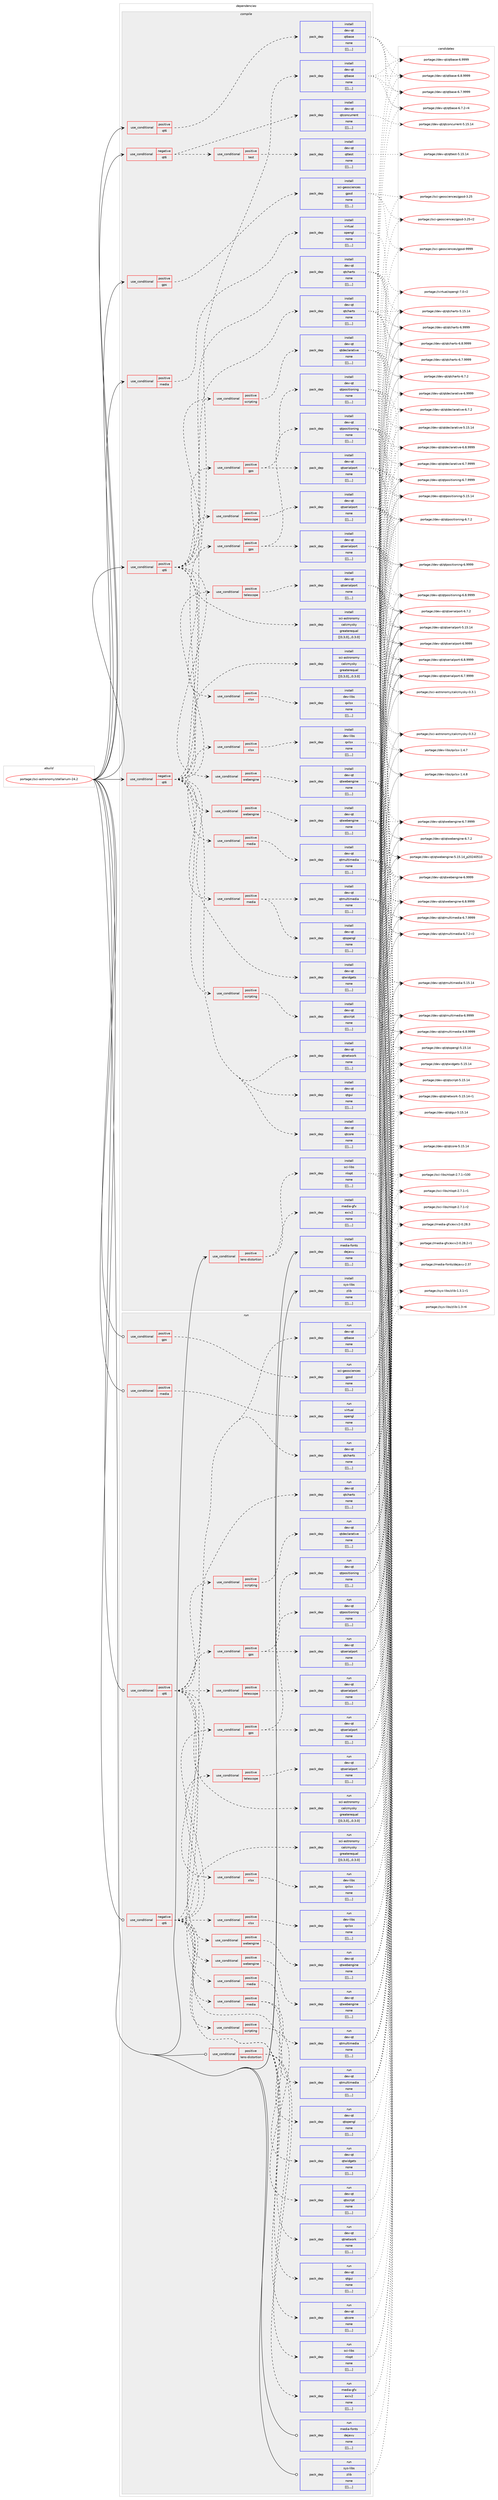 digraph prolog {

# *************
# Graph options
# *************

newrank=true;
concentrate=true;
compound=true;
graph [rankdir=LR,fontname=Helvetica,fontsize=10,ranksep=1.5];#, ranksep=2.5, nodesep=0.2];
edge  [arrowhead=vee];
node  [fontname=Helvetica,fontsize=10];

# **********
# The ebuild
# **********

subgraph cluster_leftcol {
color=gray;
label=<<i>ebuild</i>>;
id [label="portage://sci-astronomy/stellarium-24.2", color=red, width=4, href="../sci-astronomy/stellarium-24.2.svg"];
}

# ****************
# The dependencies
# ****************

subgraph cluster_midcol {
color=gray;
label=<<i>dependencies</i>>;
subgraph cluster_compile {
fillcolor="#eeeeee";
style=filled;
label=<<i>compile</i>>;
subgraph cond107231 {
dependency401333 [label=<<TABLE BORDER="0" CELLBORDER="1" CELLSPACING="0" CELLPADDING="4"><TR><TD ROWSPAN="3" CELLPADDING="10">use_conditional</TD></TR><TR><TD>negative</TD></TR><TR><TD>qt6</TD></TR></TABLE>>, shape=none, color=red];
subgraph pack291262 {
dependency401334 [label=<<TABLE BORDER="0" CELLBORDER="1" CELLSPACING="0" CELLPADDING="4" WIDTH="220"><TR><TD ROWSPAN="6" CELLPADDING="30">pack_dep</TD></TR><TR><TD WIDTH="110">install</TD></TR><TR><TD>dev-qt</TD></TR><TR><TD>qtcharts</TD></TR><TR><TD>none</TD></TR><TR><TD>[[],,,,]</TD></TR></TABLE>>, shape=none, color=blue];
}
dependency401333:e -> dependency401334:w [weight=20,style="dashed",arrowhead="vee"];
subgraph pack291263 {
dependency401335 [label=<<TABLE BORDER="0" CELLBORDER="1" CELLSPACING="0" CELLPADDING="4" WIDTH="220"><TR><TD ROWSPAN="6" CELLPADDING="30">pack_dep</TD></TR><TR><TD WIDTH="110">install</TD></TR><TR><TD>dev-qt</TD></TR><TR><TD>qtcore</TD></TR><TR><TD>none</TD></TR><TR><TD>[[],,,,]</TD></TR></TABLE>>, shape=none, color=blue];
}
dependency401333:e -> dependency401335:w [weight=20,style="dashed",arrowhead="vee"];
subgraph pack291264 {
dependency401336 [label=<<TABLE BORDER="0" CELLBORDER="1" CELLSPACING="0" CELLPADDING="4" WIDTH="220"><TR><TD ROWSPAN="6" CELLPADDING="30">pack_dep</TD></TR><TR><TD WIDTH="110">install</TD></TR><TR><TD>dev-qt</TD></TR><TR><TD>qtgui</TD></TR><TR><TD>none</TD></TR><TR><TD>[[],,,,]</TD></TR></TABLE>>, shape=none, color=blue];
}
dependency401333:e -> dependency401336:w [weight=20,style="dashed",arrowhead="vee"];
subgraph pack291265 {
dependency401337 [label=<<TABLE BORDER="0" CELLBORDER="1" CELLSPACING="0" CELLPADDING="4" WIDTH="220"><TR><TD ROWSPAN="6" CELLPADDING="30">pack_dep</TD></TR><TR><TD WIDTH="110">install</TD></TR><TR><TD>dev-qt</TD></TR><TR><TD>qtnetwork</TD></TR><TR><TD>none</TD></TR><TR><TD>[[],,,,]</TD></TR></TABLE>>, shape=none, color=blue];
}
dependency401333:e -> dependency401337:w [weight=20,style="dashed",arrowhead="vee"];
subgraph pack291266 {
dependency401338 [label=<<TABLE BORDER="0" CELLBORDER="1" CELLSPACING="0" CELLPADDING="4" WIDTH="220"><TR><TD ROWSPAN="6" CELLPADDING="30">pack_dep</TD></TR><TR><TD WIDTH="110">install</TD></TR><TR><TD>dev-qt</TD></TR><TR><TD>qtwidgets</TD></TR><TR><TD>none</TD></TR><TR><TD>[[],,,,]</TD></TR></TABLE>>, shape=none, color=blue];
}
dependency401333:e -> dependency401338:w [weight=20,style="dashed",arrowhead="vee"];
subgraph pack291267 {
dependency401339 [label=<<TABLE BORDER="0" CELLBORDER="1" CELLSPACING="0" CELLPADDING="4" WIDTH="220"><TR><TD ROWSPAN="6" CELLPADDING="30">pack_dep</TD></TR><TR><TD WIDTH="110">install</TD></TR><TR><TD>sci-astronomy</TD></TR><TR><TD>calcmysky</TD></TR><TR><TD>greaterequal</TD></TR><TR><TD>[[0,3,0],,,0.3.0]</TD></TR></TABLE>>, shape=none, color=blue];
}
dependency401333:e -> dependency401339:w [weight=20,style="dashed",arrowhead="vee"];
subgraph cond107232 {
dependency401340 [label=<<TABLE BORDER="0" CELLBORDER="1" CELLSPACING="0" CELLPADDING="4"><TR><TD ROWSPAN="3" CELLPADDING="10">use_conditional</TD></TR><TR><TD>positive</TD></TR><TR><TD>gps</TD></TR></TABLE>>, shape=none, color=red];
subgraph pack291268 {
dependency401341 [label=<<TABLE BORDER="0" CELLBORDER="1" CELLSPACING="0" CELLPADDING="4" WIDTH="220"><TR><TD ROWSPAN="6" CELLPADDING="30">pack_dep</TD></TR><TR><TD WIDTH="110">install</TD></TR><TR><TD>dev-qt</TD></TR><TR><TD>qtpositioning</TD></TR><TR><TD>none</TD></TR><TR><TD>[[],,,,]</TD></TR></TABLE>>, shape=none, color=blue];
}
dependency401340:e -> dependency401341:w [weight=20,style="dashed",arrowhead="vee"];
subgraph pack291269 {
dependency401342 [label=<<TABLE BORDER="0" CELLBORDER="1" CELLSPACING="0" CELLPADDING="4" WIDTH="220"><TR><TD ROWSPAN="6" CELLPADDING="30">pack_dep</TD></TR><TR><TD WIDTH="110">install</TD></TR><TR><TD>dev-qt</TD></TR><TR><TD>qtserialport</TD></TR><TR><TD>none</TD></TR><TR><TD>[[],,,,]</TD></TR></TABLE>>, shape=none, color=blue];
}
dependency401340:e -> dependency401342:w [weight=20,style="dashed",arrowhead="vee"];
}
dependency401333:e -> dependency401340:w [weight=20,style="dashed",arrowhead="vee"];
subgraph cond107233 {
dependency401343 [label=<<TABLE BORDER="0" CELLBORDER="1" CELLSPACING="0" CELLPADDING="4"><TR><TD ROWSPAN="3" CELLPADDING="10">use_conditional</TD></TR><TR><TD>positive</TD></TR><TR><TD>media</TD></TR></TABLE>>, shape=none, color=red];
subgraph pack291270 {
dependency401344 [label=<<TABLE BORDER="0" CELLBORDER="1" CELLSPACING="0" CELLPADDING="4" WIDTH="220"><TR><TD ROWSPAN="6" CELLPADDING="30">pack_dep</TD></TR><TR><TD WIDTH="110">install</TD></TR><TR><TD>dev-qt</TD></TR><TR><TD>qtmultimedia</TD></TR><TR><TD>none</TD></TR><TR><TD>[[],,,,]</TD></TR></TABLE>>, shape=none, color=blue];
}
dependency401343:e -> dependency401344:w [weight=20,style="dashed",arrowhead="vee"];
subgraph pack291271 {
dependency401345 [label=<<TABLE BORDER="0" CELLBORDER="1" CELLSPACING="0" CELLPADDING="4" WIDTH="220"><TR><TD ROWSPAN="6" CELLPADDING="30">pack_dep</TD></TR><TR><TD WIDTH="110">install</TD></TR><TR><TD>dev-qt</TD></TR><TR><TD>qtopengl</TD></TR><TR><TD>none</TD></TR><TR><TD>[[],,,,]</TD></TR></TABLE>>, shape=none, color=blue];
}
dependency401343:e -> dependency401345:w [weight=20,style="dashed",arrowhead="vee"];
}
dependency401333:e -> dependency401343:w [weight=20,style="dashed",arrowhead="vee"];
subgraph cond107234 {
dependency401346 [label=<<TABLE BORDER="0" CELLBORDER="1" CELLSPACING="0" CELLPADDING="4"><TR><TD ROWSPAN="3" CELLPADDING="10">use_conditional</TD></TR><TR><TD>positive</TD></TR><TR><TD>scripting</TD></TR></TABLE>>, shape=none, color=red];
subgraph pack291272 {
dependency401347 [label=<<TABLE BORDER="0" CELLBORDER="1" CELLSPACING="0" CELLPADDING="4" WIDTH="220"><TR><TD ROWSPAN="6" CELLPADDING="30">pack_dep</TD></TR><TR><TD WIDTH="110">install</TD></TR><TR><TD>dev-qt</TD></TR><TR><TD>qtscript</TD></TR><TR><TD>none</TD></TR><TR><TD>[[],,,,]</TD></TR></TABLE>>, shape=none, color=blue];
}
dependency401346:e -> dependency401347:w [weight=20,style="dashed",arrowhead="vee"];
}
dependency401333:e -> dependency401346:w [weight=20,style="dashed",arrowhead="vee"];
subgraph cond107235 {
dependency401348 [label=<<TABLE BORDER="0" CELLBORDER="1" CELLSPACING="0" CELLPADDING="4"><TR><TD ROWSPAN="3" CELLPADDING="10">use_conditional</TD></TR><TR><TD>positive</TD></TR><TR><TD>telescope</TD></TR></TABLE>>, shape=none, color=red];
subgraph pack291273 {
dependency401349 [label=<<TABLE BORDER="0" CELLBORDER="1" CELLSPACING="0" CELLPADDING="4" WIDTH="220"><TR><TD ROWSPAN="6" CELLPADDING="30">pack_dep</TD></TR><TR><TD WIDTH="110">install</TD></TR><TR><TD>dev-qt</TD></TR><TR><TD>qtserialport</TD></TR><TR><TD>none</TD></TR><TR><TD>[[],,,,]</TD></TR></TABLE>>, shape=none, color=blue];
}
dependency401348:e -> dependency401349:w [weight=20,style="dashed",arrowhead="vee"];
}
dependency401333:e -> dependency401348:w [weight=20,style="dashed",arrowhead="vee"];
subgraph cond107236 {
dependency401350 [label=<<TABLE BORDER="0" CELLBORDER="1" CELLSPACING="0" CELLPADDING="4"><TR><TD ROWSPAN="3" CELLPADDING="10">use_conditional</TD></TR><TR><TD>positive</TD></TR><TR><TD>webengine</TD></TR></TABLE>>, shape=none, color=red];
subgraph pack291274 {
dependency401351 [label=<<TABLE BORDER="0" CELLBORDER="1" CELLSPACING="0" CELLPADDING="4" WIDTH="220"><TR><TD ROWSPAN="6" CELLPADDING="30">pack_dep</TD></TR><TR><TD WIDTH="110">install</TD></TR><TR><TD>dev-qt</TD></TR><TR><TD>qtwebengine</TD></TR><TR><TD>none</TD></TR><TR><TD>[[],,,,]</TD></TR></TABLE>>, shape=none, color=blue];
}
dependency401350:e -> dependency401351:w [weight=20,style="dashed",arrowhead="vee"];
}
dependency401333:e -> dependency401350:w [weight=20,style="dashed",arrowhead="vee"];
subgraph cond107237 {
dependency401352 [label=<<TABLE BORDER="0" CELLBORDER="1" CELLSPACING="0" CELLPADDING="4"><TR><TD ROWSPAN="3" CELLPADDING="10">use_conditional</TD></TR><TR><TD>positive</TD></TR><TR><TD>xlsx</TD></TR></TABLE>>, shape=none, color=red];
subgraph pack291275 {
dependency401353 [label=<<TABLE BORDER="0" CELLBORDER="1" CELLSPACING="0" CELLPADDING="4" WIDTH="220"><TR><TD ROWSPAN="6" CELLPADDING="30">pack_dep</TD></TR><TR><TD WIDTH="110">install</TD></TR><TR><TD>dev-libs</TD></TR><TR><TD>qxlsx</TD></TR><TR><TD>none</TD></TR><TR><TD>[[],,,,]</TD></TR></TABLE>>, shape=none, color=blue];
}
dependency401352:e -> dependency401353:w [weight=20,style="dashed",arrowhead="vee"];
}
dependency401333:e -> dependency401352:w [weight=20,style="dashed",arrowhead="vee"];
}
id:e -> dependency401333:w [weight=20,style="solid",arrowhead="vee"];
subgraph cond107238 {
dependency401354 [label=<<TABLE BORDER="0" CELLBORDER="1" CELLSPACING="0" CELLPADDING="4"><TR><TD ROWSPAN="3" CELLPADDING="10">use_conditional</TD></TR><TR><TD>negative</TD></TR><TR><TD>qt6</TD></TR></TABLE>>, shape=none, color=red];
subgraph pack291276 {
dependency401355 [label=<<TABLE BORDER="0" CELLBORDER="1" CELLSPACING="0" CELLPADDING="4" WIDTH="220"><TR><TD ROWSPAN="6" CELLPADDING="30">pack_dep</TD></TR><TR><TD WIDTH="110">install</TD></TR><TR><TD>dev-qt</TD></TR><TR><TD>qtconcurrent</TD></TR><TR><TD>none</TD></TR><TR><TD>[[],,,,]</TD></TR></TABLE>>, shape=none, color=blue];
}
dependency401354:e -> dependency401355:w [weight=20,style="dashed",arrowhead="vee"];
subgraph cond107239 {
dependency401356 [label=<<TABLE BORDER="0" CELLBORDER="1" CELLSPACING="0" CELLPADDING="4"><TR><TD ROWSPAN="3" CELLPADDING="10">use_conditional</TD></TR><TR><TD>positive</TD></TR><TR><TD>test</TD></TR></TABLE>>, shape=none, color=red];
subgraph pack291277 {
dependency401357 [label=<<TABLE BORDER="0" CELLBORDER="1" CELLSPACING="0" CELLPADDING="4" WIDTH="220"><TR><TD ROWSPAN="6" CELLPADDING="30">pack_dep</TD></TR><TR><TD WIDTH="110">install</TD></TR><TR><TD>dev-qt</TD></TR><TR><TD>qttest</TD></TR><TR><TD>none</TD></TR><TR><TD>[[],,,,]</TD></TR></TABLE>>, shape=none, color=blue];
}
dependency401356:e -> dependency401357:w [weight=20,style="dashed",arrowhead="vee"];
}
dependency401354:e -> dependency401356:w [weight=20,style="dashed",arrowhead="vee"];
}
id:e -> dependency401354:w [weight=20,style="solid",arrowhead="vee"];
subgraph cond107240 {
dependency401358 [label=<<TABLE BORDER="0" CELLBORDER="1" CELLSPACING="0" CELLPADDING="4"><TR><TD ROWSPAN="3" CELLPADDING="10">use_conditional</TD></TR><TR><TD>positive</TD></TR><TR><TD>gps</TD></TR></TABLE>>, shape=none, color=red];
subgraph pack291278 {
dependency401359 [label=<<TABLE BORDER="0" CELLBORDER="1" CELLSPACING="0" CELLPADDING="4" WIDTH="220"><TR><TD ROWSPAN="6" CELLPADDING="30">pack_dep</TD></TR><TR><TD WIDTH="110">install</TD></TR><TR><TD>sci-geosciences</TD></TR><TR><TD>gpsd</TD></TR><TR><TD>none</TD></TR><TR><TD>[[],,,,]</TD></TR></TABLE>>, shape=none, color=blue];
}
dependency401358:e -> dependency401359:w [weight=20,style="dashed",arrowhead="vee"];
}
id:e -> dependency401358:w [weight=20,style="solid",arrowhead="vee"];
subgraph cond107241 {
dependency401360 [label=<<TABLE BORDER="0" CELLBORDER="1" CELLSPACING="0" CELLPADDING="4"><TR><TD ROWSPAN="3" CELLPADDING="10">use_conditional</TD></TR><TR><TD>positive</TD></TR><TR><TD>lens-distortion</TD></TR></TABLE>>, shape=none, color=red];
subgraph pack291279 {
dependency401361 [label=<<TABLE BORDER="0" CELLBORDER="1" CELLSPACING="0" CELLPADDING="4" WIDTH="220"><TR><TD ROWSPAN="6" CELLPADDING="30">pack_dep</TD></TR><TR><TD WIDTH="110">install</TD></TR><TR><TD>media-gfx</TD></TR><TR><TD>exiv2</TD></TR><TR><TD>none</TD></TR><TR><TD>[[],,,,]</TD></TR></TABLE>>, shape=none, color=blue];
}
dependency401360:e -> dependency401361:w [weight=20,style="dashed",arrowhead="vee"];
subgraph pack291280 {
dependency401362 [label=<<TABLE BORDER="0" CELLBORDER="1" CELLSPACING="0" CELLPADDING="4" WIDTH="220"><TR><TD ROWSPAN="6" CELLPADDING="30">pack_dep</TD></TR><TR><TD WIDTH="110">install</TD></TR><TR><TD>sci-libs</TD></TR><TR><TD>nlopt</TD></TR><TR><TD>none</TD></TR><TR><TD>[[],,,,]</TD></TR></TABLE>>, shape=none, color=blue];
}
dependency401360:e -> dependency401362:w [weight=20,style="dashed",arrowhead="vee"];
}
id:e -> dependency401360:w [weight=20,style="solid",arrowhead="vee"];
subgraph cond107242 {
dependency401363 [label=<<TABLE BORDER="0" CELLBORDER="1" CELLSPACING="0" CELLPADDING="4"><TR><TD ROWSPAN="3" CELLPADDING="10">use_conditional</TD></TR><TR><TD>positive</TD></TR><TR><TD>media</TD></TR></TABLE>>, shape=none, color=red];
subgraph pack291281 {
dependency401364 [label=<<TABLE BORDER="0" CELLBORDER="1" CELLSPACING="0" CELLPADDING="4" WIDTH="220"><TR><TD ROWSPAN="6" CELLPADDING="30">pack_dep</TD></TR><TR><TD WIDTH="110">install</TD></TR><TR><TD>virtual</TD></TR><TR><TD>opengl</TD></TR><TR><TD>none</TD></TR><TR><TD>[[],,,,]</TD></TR></TABLE>>, shape=none, color=blue];
}
dependency401363:e -> dependency401364:w [weight=20,style="dashed",arrowhead="vee"];
}
id:e -> dependency401363:w [weight=20,style="solid",arrowhead="vee"];
subgraph cond107243 {
dependency401365 [label=<<TABLE BORDER="0" CELLBORDER="1" CELLSPACING="0" CELLPADDING="4"><TR><TD ROWSPAN="3" CELLPADDING="10">use_conditional</TD></TR><TR><TD>positive</TD></TR><TR><TD>qt6</TD></TR></TABLE>>, shape=none, color=red];
subgraph pack291282 {
dependency401366 [label=<<TABLE BORDER="0" CELLBORDER="1" CELLSPACING="0" CELLPADDING="4" WIDTH="220"><TR><TD ROWSPAN="6" CELLPADDING="30">pack_dep</TD></TR><TR><TD WIDTH="110">install</TD></TR><TR><TD>dev-qt</TD></TR><TR><TD>qtbase</TD></TR><TR><TD>none</TD></TR><TR><TD>[[],,,,]</TD></TR></TABLE>>, shape=none, color=blue];
}
dependency401365:e -> dependency401366:w [weight=20,style="dashed",arrowhead="vee"];
}
id:e -> dependency401365:w [weight=20,style="solid",arrowhead="vee"];
subgraph cond107244 {
dependency401367 [label=<<TABLE BORDER="0" CELLBORDER="1" CELLSPACING="0" CELLPADDING="4"><TR><TD ROWSPAN="3" CELLPADDING="10">use_conditional</TD></TR><TR><TD>positive</TD></TR><TR><TD>qt6</TD></TR></TABLE>>, shape=none, color=red];
subgraph pack291283 {
dependency401368 [label=<<TABLE BORDER="0" CELLBORDER="1" CELLSPACING="0" CELLPADDING="4" WIDTH="220"><TR><TD ROWSPAN="6" CELLPADDING="30">pack_dep</TD></TR><TR><TD WIDTH="110">install</TD></TR><TR><TD>dev-qt</TD></TR><TR><TD>qtbase</TD></TR><TR><TD>none</TD></TR><TR><TD>[[],,,,]</TD></TR></TABLE>>, shape=none, color=blue];
}
dependency401367:e -> dependency401368:w [weight=20,style="dashed",arrowhead="vee"];
subgraph pack291284 {
dependency401369 [label=<<TABLE BORDER="0" CELLBORDER="1" CELLSPACING="0" CELLPADDING="4" WIDTH="220"><TR><TD ROWSPAN="6" CELLPADDING="30">pack_dep</TD></TR><TR><TD WIDTH="110">install</TD></TR><TR><TD>dev-qt</TD></TR><TR><TD>qtcharts</TD></TR><TR><TD>none</TD></TR><TR><TD>[[],,,,]</TD></TR></TABLE>>, shape=none, color=blue];
}
dependency401367:e -> dependency401369:w [weight=20,style="dashed",arrowhead="vee"];
subgraph pack291285 {
dependency401370 [label=<<TABLE BORDER="0" CELLBORDER="1" CELLSPACING="0" CELLPADDING="4" WIDTH="220"><TR><TD ROWSPAN="6" CELLPADDING="30">pack_dep</TD></TR><TR><TD WIDTH="110">install</TD></TR><TR><TD>sci-astronomy</TD></TR><TR><TD>calcmysky</TD></TR><TR><TD>greaterequal</TD></TR><TR><TD>[[0,3,0],,,0.3.0]</TD></TR></TABLE>>, shape=none, color=blue];
}
dependency401367:e -> dependency401370:w [weight=20,style="dashed",arrowhead="vee"];
subgraph cond107245 {
dependency401371 [label=<<TABLE BORDER="0" CELLBORDER="1" CELLSPACING="0" CELLPADDING="4"><TR><TD ROWSPAN="3" CELLPADDING="10">use_conditional</TD></TR><TR><TD>positive</TD></TR><TR><TD>gps</TD></TR></TABLE>>, shape=none, color=red];
subgraph pack291286 {
dependency401372 [label=<<TABLE BORDER="0" CELLBORDER="1" CELLSPACING="0" CELLPADDING="4" WIDTH="220"><TR><TD ROWSPAN="6" CELLPADDING="30">pack_dep</TD></TR><TR><TD WIDTH="110">install</TD></TR><TR><TD>dev-qt</TD></TR><TR><TD>qtpositioning</TD></TR><TR><TD>none</TD></TR><TR><TD>[[],,,,]</TD></TR></TABLE>>, shape=none, color=blue];
}
dependency401371:e -> dependency401372:w [weight=20,style="dashed",arrowhead="vee"];
subgraph pack291287 {
dependency401373 [label=<<TABLE BORDER="0" CELLBORDER="1" CELLSPACING="0" CELLPADDING="4" WIDTH="220"><TR><TD ROWSPAN="6" CELLPADDING="30">pack_dep</TD></TR><TR><TD WIDTH="110">install</TD></TR><TR><TD>dev-qt</TD></TR><TR><TD>qtserialport</TD></TR><TR><TD>none</TD></TR><TR><TD>[[],,,,]</TD></TR></TABLE>>, shape=none, color=blue];
}
dependency401371:e -> dependency401373:w [weight=20,style="dashed",arrowhead="vee"];
}
dependency401367:e -> dependency401371:w [weight=20,style="dashed",arrowhead="vee"];
subgraph cond107246 {
dependency401374 [label=<<TABLE BORDER="0" CELLBORDER="1" CELLSPACING="0" CELLPADDING="4"><TR><TD ROWSPAN="3" CELLPADDING="10">use_conditional</TD></TR><TR><TD>positive</TD></TR><TR><TD>media</TD></TR></TABLE>>, shape=none, color=red];
subgraph pack291288 {
dependency401375 [label=<<TABLE BORDER="0" CELLBORDER="1" CELLSPACING="0" CELLPADDING="4" WIDTH="220"><TR><TD ROWSPAN="6" CELLPADDING="30">pack_dep</TD></TR><TR><TD WIDTH="110">install</TD></TR><TR><TD>dev-qt</TD></TR><TR><TD>qtmultimedia</TD></TR><TR><TD>none</TD></TR><TR><TD>[[],,,,]</TD></TR></TABLE>>, shape=none, color=blue];
}
dependency401374:e -> dependency401375:w [weight=20,style="dashed",arrowhead="vee"];
}
dependency401367:e -> dependency401374:w [weight=20,style="dashed",arrowhead="vee"];
subgraph cond107247 {
dependency401376 [label=<<TABLE BORDER="0" CELLBORDER="1" CELLSPACING="0" CELLPADDING="4"><TR><TD ROWSPAN="3" CELLPADDING="10">use_conditional</TD></TR><TR><TD>positive</TD></TR><TR><TD>scripting</TD></TR></TABLE>>, shape=none, color=red];
subgraph pack291289 {
dependency401377 [label=<<TABLE BORDER="0" CELLBORDER="1" CELLSPACING="0" CELLPADDING="4" WIDTH="220"><TR><TD ROWSPAN="6" CELLPADDING="30">pack_dep</TD></TR><TR><TD WIDTH="110">install</TD></TR><TR><TD>dev-qt</TD></TR><TR><TD>qtdeclarative</TD></TR><TR><TD>none</TD></TR><TR><TD>[[],,,,]</TD></TR></TABLE>>, shape=none, color=blue];
}
dependency401376:e -> dependency401377:w [weight=20,style="dashed",arrowhead="vee"];
}
dependency401367:e -> dependency401376:w [weight=20,style="dashed",arrowhead="vee"];
subgraph cond107248 {
dependency401378 [label=<<TABLE BORDER="0" CELLBORDER="1" CELLSPACING="0" CELLPADDING="4"><TR><TD ROWSPAN="3" CELLPADDING="10">use_conditional</TD></TR><TR><TD>positive</TD></TR><TR><TD>telescope</TD></TR></TABLE>>, shape=none, color=red];
subgraph pack291290 {
dependency401379 [label=<<TABLE BORDER="0" CELLBORDER="1" CELLSPACING="0" CELLPADDING="4" WIDTH="220"><TR><TD ROWSPAN="6" CELLPADDING="30">pack_dep</TD></TR><TR><TD WIDTH="110">install</TD></TR><TR><TD>dev-qt</TD></TR><TR><TD>qtserialport</TD></TR><TR><TD>none</TD></TR><TR><TD>[[],,,,]</TD></TR></TABLE>>, shape=none, color=blue];
}
dependency401378:e -> dependency401379:w [weight=20,style="dashed",arrowhead="vee"];
}
dependency401367:e -> dependency401378:w [weight=20,style="dashed",arrowhead="vee"];
subgraph cond107249 {
dependency401380 [label=<<TABLE BORDER="0" CELLBORDER="1" CELLSPACING="0" CELLPADDING="4"><TR><TD ROWSPAN="3" CELLPADDING="10">use_conditional</TD></TR><TR><TD>positive</TD></TR><TR><TD>webengine</TD></TR></TABLE>>, shape=none, color=red];
subgraph pack291291 {
dependency401381 [label=<<TABLE BORDER="0" CELLBORDER="1" CELLSPACING="0" CELLPADDING="4" WIDTH="220"><TR><TD ROWSPAN="6" CELLPADDING="30">pack_dep</TD></TR><TR><TD WIDTH="110">install</TD></TR><TR><TD>dev-qt</TD></TR><TR><TD>qtwebengine</TD></TR><TR><TD>none</TD></TR><TR><TD>[[],,,,]</TD></TR></TABLE>>, shape=none, color=blue];
}
dependency401380:e -> dependency401381:w [weight=20,style="dashed",arrowhead="vee"];
}
dependency401367:e -> dependency401380:w [weight=20,style="dashed",arrowhead="vee"];
subgraph cond107250 {
dependency401382 [label=<<TABLE BORDER="0" CELLBORDER="1" CELLSPACING="0" CELLPADDING="4"><TR><TD ROWSPAN="3" CELLPADDING="10">use_conditional</TD></TR><TR><TD>positive</TD></TR><TR><TD>xlsx</TD></TR></TABLE>>, shape=none, color=red];
subgraph pack291292 {
dependency401383 [label=<<TABLE BORDER="0" CELLBORDER="1" CELLSPACING="0" CELLPADDING="4" WIDTH="220"><TR><TD ROWSPAN="6" CELLPADDING="30">pack_dep</TD></TR><TR><TD WIDTH="110">install</TD></TR><TR><TD>dev-libs</TD></TR><TR><TD>qxlsx</TD></TR><TR><TD>none</TD></TR><TR><TD>[[],,,,]</TD></TR></TABLE>>, shape=none, color=blue];
}
dependency401382:e -> dependency401383:w [weight=20,style="dashed",arrowhead="vee"];
}
dependency401367:e -> dependency401382:w [weight=20,style="dashed",arrowhead="vee"];
}
id:e -> dependency401367:w [weight=20,style="solid",arrowhead="vee"];
subgraph pack291293 {
dependency401384 [label=<<TABLE BORDER="0" CELLBORDER="1" CELLSPACING="0" CELLPADDING="4" WIDTH="220"><TR><TD ROWSPAN="6" CELLPADDING="30">pack_dep</TD></TR><TR><TD WIDTH="110">install</TD></TR><TR><TD>media-fonts</TD></TR><TR><TD>dejavu</TD></TR><TR><TD>none</TD></TR><TR><TD>[[],,,,]</TD></TR></TABLE>>, shape=none, color=blue];
}
id:e -> dependency401384:w [weight=20,style="solid",arrowhead="vee"];
subgraph pack291294 {
dependency401385 [label=<<TABLE BORDER="0" CELLBORDER="1" CELLSPACING="0" CELLPADDING="4" WIDTH="220"><TR><TD ROWSPAN="6" CELLPADDING="30">pack_dep</TD></TR><TR><TD WIDTH="110">install</TD></TR><TR><TD>sys-libs</TD></TR><TR><TD>zlib</TD></TR><TR><TD>none</TD></TR><TR><TD>[[],,,,]</TD></TR></TABLE>>, shape=none, color=blue];
}
id:e -> dependency401385:w [weight=20,style="solid",arrowhead="vee"];
}
subgraph cluster_compileandrun {
fillcolor="#eeeeee";
style=filled;
label=<<i>compile and run</i>>;
}
subgraph cluster_run {
fillcolor="#eeeeee";
style=filled;
label=<<i>run</i>>;
subgraph cond107251 {
dependency401386 [label=<<TABLE BORDER="0" CELLBORDER="1" CELLSPACING="0" CELLPADDING="4"><TR><TD ROWSPAN="3" CELLPADDING="10">use_conditional</TD></TR><TR><TD>negative</TD></TR><TR><TD>qt6</TD></TR></TABLE>>, shape=none, color=red];
subgraph pack291295 {
dependency401387 [label=<<TABLE BORDER="0" CELLBORDER="1" CELLSPACING="0" CELLPADDING="4" WIDTH="220"><TR><TD ROWSPAN="6" CELLPADDING="30">pack_dep</TD></TR><TR><TD WIDTH="110">run</TD></TR><TR><TD>dev-qt</TD></TR><TR><TD>qtcharts</TD></TR><TR><TD>none</TD></TR><TR><TD>[[],,,,]</TD></TR></TABLE>>, shape=none, color=blue];
}
dependency401386:e -> dependency401387:w [weight=20,style="dashed",arrowhead="vee"];
subgraph pack291296 {
dependency401388 [label=<<TABLE BORDER="0" CELLBORDER="1" CELLSPACING="0" CELLPADDING="4" WIDTH="220"><TR><TD ROWSPAN="6" CELLPADDING="30">pack_dep</TD></TR><TR><TD WIDTH="110">run</TD></TR><TR><TD>dev-qt</TD></TR><TR><TD>qtcore</TD></TR><TR><TD>none</TD></TR><TR><TD>[[],,,,]</TD></TR></TABLE>>, shape=none, color=blue];
}
dependency401386:e -> dependency401388:w [weight=20,style="dashed",arrowhead="vee"];
subgraph pack291297 {
dependency401389 [label=<<TABLE BORDER="0" CELLBORDER="1" CELLSPACING="0" CELLPADDING="4" WIDTH="220"><TR><TD ROWSPAN="6" CELLPADDING="30">pack_dep</TD></TR><TR><TD WIDTH="110">run</TD></TR><TR><TD>dev-qt</TD></TR><TR><TD>qtgui</TD></TR><TR><TD>none</TD></TR><TR><TD>[[],,,,]</TD></TR></TABLE>>, shape=none, color=blue];
}
dependency401386:e -> dependency401389:w [weight=20,style="dashed",arrowhead="vee"];
subgraph pack291298 {
dependency401390 [label=<<TABLE BORDER="0" CELLBORDER="1" CELLSPACING="0" CELLPADDING="4" WIDTH="220"><TR><TD ROWSPAN="6" CELLPADDING="30">pack_dep</TD></TR><TR><TD WIDTH="110">run</TD></TR><TR><TD>dev-qt</TD></TR><TR><TD>qtnetwork</TD></TR><TR><TD>none</TD></TR><TR><TD>[[],,,,]</TD></TR></TABLE>>, shape=none, color=blue];
}
dependency401386:e -> dependency401390:w [weight=20,style="dashed",arrowhead="vee"];
subgraph pack291299 {
dependency401391 [label=<<TABLE BORDER="0" CELLBORDER="1" CELLSPACING="0" CELLPADDING="4" WIDTH="220"><TR><TD ROWSPAN="6" CELLPADDING="30">pack_dep</TD></TR><TR><TD WIDTH="110">run</TD></TR><TR><TD>dev-qt</TD></TR><TR><TD>qtwidgets</TD></TR><TR><TD>none</TD></TR><TR><TD>[[],,,,]</TD></TR></TABLE>>, shape=none, color=blue];
}
dependency401386:e -> dependency401391:w [weight=20,style="dashed",arrowhead="vee"];
subgraph pack291300 {
dependency401392 [label=<<TABLE BORDER="0" CELLBORDER="1" CELLSPACING="0" CELLPADDING="4" WIDTH="220"><TR><TD ROWSPAN="6" CELLPADDING="30">pack_dep</TD></TR><TR><TD WIDTH="110">run</TD></TR><TR><TD>sci-astronomy</TD></TR><TR><TD>calcmysky</TD></TR><TR><TD>greaterequal</TD></TR><TR><TD>[[0,3,0],,,0.3.0]</TD></TR></TABLE>>, shape=none, color=blue];
}
dependency401386:e -> dependency401392:w [weight=20,style="dashed",arrowhead="vee"];
subgraph cond107252 {
dependency401393 [label=<<TABLE BORDER="0" CELLBORDER="1" CELLSPACING="0" CELLPADDING="4"><TR><TD ROWSPAN="3" CELLPADDING="10">use_conditional</TD></TR><TR><TD>positive</TD></TR><TR><TD>gps</TD></TR></TABLE>>, shape=none, color=red];
subgraph pack291301 {
dependency401394 [label=<<TABLE BORDER="0" CELLBORDER="1" CELLSPACING="0" CELLPADDING="4" WIDTH="220"><TR><TD ROWSPAN="6" CELLPADDING="30">pack_dep</TD></TR><TR><TD WIDTH="110">run</TD></TR><TR><TD>dev-qt</TD></TR><TR><TD>qtpositioning</TD></TR><TR><TD>none</TD></TR><TR><TD>[[],,,,]</TD></TR></TABLE>>, shape=none, color=blue];
}
dependency401393:e -> dependency401394:w [weight=20,style="dashed",arrowhead="vee"];
subgraph pack291302 {
dependency401395 [label=<<TABLE BORDER="0" CELLBORDER="1" CELLSPACING="0" CELLPADDING="4" WIDTH="220"><TR><TD ROWSPAN="6" CELLPADDING="30">pack_dep</TD></TR><TR><TD WIDTH="110">run</TD></TR><TR><TD>dev-qt</TD></TR><TR><TD>qtserialport</TD></TR><TR><TD>none</TD></TR><TR><TD>[[],,,,]</TD></TR></TABLE>>, shape=none, color=blue];
}
dependency401393:e -> dependency401395:w [weight=20,style="dashed",arrowhead="vee"];
}
dependency401386:e -> dependency401393:w [weight=20,style="dashed",arrowhead="vee"];
subgraph cond107253 {
dependency401396 [label=<<TABLE BORDER="0" CELLBORDER="1" CELLSPACING="0" CELLPADDING="4"><TR><TD ROWSPAN="3" CELLPADDING="10">use_conditional</TD></TR><TR><TD>positive</TD></TR><TR><TD>media</TD></TR></TABLE>>, shape=none, color=red];
subgraph pack291303 {
dependency401397 [label=<<TABLE BORDER="0" CELLBORDER="1" CELLSPACING="0" CELLPADDING="4" WIDTH="220"><TR><TD ROWSPAN="6" CELLPADDING="30">pack_dep</TD></TR><TR><TD WIDTH="110">run</TD></TR><TR><TD>dev-qt</TD></TR><TR><TD>qtmultimedia</TD></TR><TR><TD>none</TD></TR><TR><TD>[[],,,,]</TD></TR></TABLE>>, shape=none, color=blue];
}
dependency401396:e -> dependency401397:w [weight=20,style="dashed",arrowhead="vee"];
subgraph pack291304 {
dependency401398 [label=<<TABLE BORDER="0" CELLBORDER="1" CELLSPACING="0" CELLPADDING="4" WIDTH="220"><TR><TD ROWSPAN="6" CELLPADDING="30">pack_dep</TD></TR><TR><TD WIDTH="110">run</TD></TR><TR><TD>dev-qt</TD></TR><TR><TD>qtopengl</TD></TR><TR><TD>none</TD></TR><TR><TD>[[],,,,]</TD></TR></TABLE>>, shape=none, color=blue];
}
dependency401396:e -> dependency401398:w [weight=20,style="dashed",arrowhead="vee"];
}
dependency401386:e -> dependency401396:w [weight=20,style="dashed",arrowhead="vee"];
subgraph cond107254 {
dependency401399 [label=<<TABLE BORDER="0" CELLBORDER="1" CELLSPACING="0" CELLPADDING="4"><TR><TD ROWSPAN="3" CELLPADDING="10">use_conditional</TD></TR><TR><TD>positive</TD></TR><TR><TD>scripting</TD></TR></TABLE>>, shape=none, color=red];
subgraph pack291305 {
dependency401400 [label=<<TABLE BORDER="0" CELLBORDER="1" CELLSPACING="0" CELLPADDING="4" WIDTH="220"><TR><TD ROWSPAN="6" CELLPADDING="30">pack_dep</TD></TR><TR><TD WIDTH="110">run</TD></TR><TR><TD>dev-qt</TD></TR><TR><TD>qtscript</TD></TR><TR><TD>none</TD></TR><TR><TD>[[],,,,]</TD></TR></TABLE>>, shape=none, color=blue];
}
dependency401399:e -> dependency401400:w [weight=20,style="dashed",arrowhead="vee"];
}
dependency401386:e -> dependency401399:w [weight=20,style="dashed",arrowhead="vee"];
subgraph cond107255 {
dependency401401 [label=<<TABLE BORDER="0" CELLBORDER="1" CELLSPACING="0" CELLPADDING="4"><TR><TD ROWSPAN="3" CELLPADDING="10">use_conditional</TD></TR><TR><TD>positive</TD></TR><TR><TD>telescope</TD></TR></TABLE>>, shape=none, color=red];
subgraph pack291306 {
dependency401402 [label=<<TABLE BORDER="0" CELLBORDER="1" CELLSPACING="0" CELLPADDING="4" WIDTH="220"><TR><TD ROWSPAN="6" CELLPADDING="30">pack_dep</TD></TR><TR><TD WIDTH="110">run</TD></TR><TR><TD>dev-qt</TD></TR><TR><TD>qtserialport</TD></TR><TR><TD>none</TD></TR><TR><TD>[[],,,,]</TD></TR></TABLE>>, shape=none, color=blue];
}
dependency401401:e -> dependency401402:w [weight=20,style="dashed",arrowhead="vee"];
}
dependency401386:e -> dependency401401:w [weight=20,style="dashed",arrowhead="vee"];
subgraph cond107256 {
dependency401403 [label=<<TABLE BORDER="0" CELLBORDER="1" CELLSPACING="0" CELLPADDING="4"><TR><TD ROWSPAN="3" CELLPADDING="10">use_conditional</TD></TR><TR><TD>positive</TD></TR><TR><TD>webengine</TD></TR></TABLE>>, shape=none, color=red];
subgraph pack291307 {
dependency401404 [label=<<TABLE BORDER="0" CELLBORDER="1" CELLSPACING="0" CELLPADDING="4" WIDTH="220"><TR><TD ROWSPAN="6" CELLPADDING="30">pack_dep</TD></TR><TR><TD WIDTH="110">run</TD></TR><TR><TD>dev-qt</TD></TR><TR><TD>qtwebengine</TD></TR><TR><TD>none</TD></TR><TR><TD>[[],,,,]</TD></TR></TABLE>>, shape=none, color=blue];
}
dependency401403:e -> dependency401404:w [weight=20,style="dashed",arrowhead="vee"];
}
dependency401386:e -> dependency401403:w [weight=20,style="dashed",arrowhead="vee"];
subgraph cond107257 {
dependency401405 [label=<<TABLE BORDER="0" CELLBORDER="1" CELLSPACING="0" CELLPADDING="4"><TR><TD ROWSPAN="3" CELLPADDING="10">use_conditional</TD></TR><TR><TD>positive</TD></TR><TR><TD>xlsx</TD></TR></TABLE>>, shape=none, color=red];
subgraph pack291308 {
dependency401406 [label=<<TABLE BORDER="0" CELLBORDER="1" CELLSPACING="0" CELLPADDING="4" WIDTH="220"><TR><TD ROWSPAN="6" CELLPADDING="30">pack_dep</TD></TR><TR><TD WIDTH="110">run</TD></TR><TR><TD>dev-libs</TD></TR><TR><TD>qxlsx</TD></TR><TR><TD>none</TD></TR><TR><TD>[[],,,,]</TD></TR></TABLE>>, shape=none, color=blue];
}
dependency401405:e -> dependency401406:w [weight=20,style="dashed",arrowhead="vee"];
}
dependency401386:e -> dependency401405:w [weight=20,style="dashed",arrowhead="vee"];
}
id:e -> dependency401386:w [weight=20,style="solid",arrowhead="odot"];
subgraph cond107258 {
dependency401407 [label=<<TABLE BORDER="0" CELLBORDER="1" CELLSPACING="0" CELLPADDING="4"><TR><TD ROWSPAN="3" CELLPADDING="10">use_conditional</TD></TR><TR><TD>positive</TD></TR><TR><TD>gps</TD></TR></TABLE>>, shape=none, color=red];
subgraph pack291309 {
dependency401408 [label=<<TABLE BORDER="0" CELLBORDER="1" CELLSPACING="0" CELLPADDING="4" WIDTH="220"><TR><TD ROWSPAN="6" CELLPADDING="30">pack_dep</TD></TR><TR><TD WIDTH="110">run</TD></TR><TR><TD>sci-geosciences</TD></TR><TR><TD>gpsd</TD></TR><TR><TD>none</TD></TR><TR><TD>[[],,,,]</TD></TR></TABLE>>, shape=none, color=blue];
}
dependency401407:e -> dependency401408:w [weight=20,style="dashed",arrowhead="vee"];
}
id:e -> dependency401407:w [weight=20,style="solid",arrowhead="odot"];
subgraph cond107259 {
dependency401409 [label=<<TABLE BORDER="0" CELLBORDER="1" CELLSPACING="0" CELLPADDING="4"><TR><TD ROWSPAN="3" CELLPADDING="10">use_conditional</TD></TR><TR><TD>positive</TD></TR><TR><TD>lens-distortion</TD></TR></TABLE>>, shape=none, color=red];
subgraph pack291310 {
dependency401410 [label=<<TABLE BORDER="0" CELLBORDER="1" CELLSPACING="0" CELLPADDING="4" WIDTH="220"><TR><TD ROWSPAN="6" CELLPADDING="30">pack_dep</TD></TR><TR><TD WIDTH="110">run</TD></TR><TR><TD>media-gfx</TD></TR><TR><TD>exiv2</TD></TR><TR><TD>none</TD></TR><TR><TD>[[],,,,]</TD></TR></TABLE>>, shape=none, color=blue];
}
dependency401409:e -> dependency401410:w [weight=20,style="dashed",arrowhead="vee"];
subgraph pack291311 {
dependency401411 [label=<<TABLE BORDER="0" CELLBORDER="1" CELLSPACING="0" CELLPADDING="4" WIDTH="220"><TR><TD ROWSPAN="6" CELLPADDING="30">pack_dep</TD></TR><TR><TD WIDTH="110">run</TD></TR><TR><TD>sci-libs</TD></TR><TR><TD>nlopt</TD></TR><TR><TD>none</TD></TR><TR><TD>[[],,,,]</TD></TR></TABLE>>, shape=none, color=blue];
}
dependency401409:e -> dependency401411:w [weight=20,style="dashed",arrowhead="vee"];
}
id:e -> dependency401409:w [weight=20,style="solid",arrowhead="odot"];
subgraph cond107260 {
dependency401412 [label=<<TABLE BORDER="0" CELLBORDER="1" CELLSPACING="0" CELLPADDING="4"><TR><TD ROWSPAN="3" CELLPADDING="10">use_conditional</TD></TR><TR><TD>positive</TD></TR><TR><TD>media</TD></TR></TABLE>>, shape=none, color=red];
subgraph pack291312 {
dependency401413 [label=<<TABLE BORDER="0" CELLBORDER="1" CELLSPACING="0" CELLPADDING="4" WIDTH="220"><TR><TD ROWSPAN="6" CELLPADDING="30">pack_dep</TD></TR><TR><TD WIDTH="110">run</TD></TR><TR><TD>virtual</TD></TR><TR><TD>opengl</TD></TR><TR><TD>none</TD></TR><TR><TD>[[],,,,]</TD></TR></TABLE>>, shape=none, color=blue];
}
dependency401412:e -> dependency401413:w [weight=20,style="dashed",arrowhead="vee"];
}
id:e -> dependency401412:w [weight=20,style="solid",arrowhead="odot"];
subgraph cond107261 {
dependency401414 [label=<<TABLE BORDER="0" CELLBORDER="1" CELLSPACING="0" CELLPADDING="4"><TR><TD ROWSPAN="3" CELLPADDING="10">use_conditional</TD></TR><TR><TD>positive</TD></TR><TR><TD>qt6</TD></TR></TABLE>>, shape=none, color=red];
subgraph pack291313 {
dependency401415 [label=<<TABLE BORDER="0" CELLBORDER="1" CELLSPACING="0" CELLPADDING="4" WIDTH="220"><TR><TD ROWSPAN="6" CELLPADDING="30">pack_dep</TD></TR><TR><TD WIDTH="110">run</TD></TR><TR><TD>dev-qt</TD></TR><TR><TD>qtbase</TD></TR><TR><TD>none</TD></TR><TR><TD>[[],,,,]</TD></TR></TABLE>>, shape=none, color=blue];
}
dependency401414:e -> dependency401415:w [weight=20,style="dashed",arrowhead="vee"];
subgraph pack291314 {
dependency401416 [label=<<TABLE BORDER="0" CELLBORDER="1" CELLSPACING="0" CELLPADDING="4" WIDTH="220"><TR><TD ROWSPAN="6" CELLPADDING="30">pack_dep</TD></TR><TR><TD WIDTH="110">run</TD></TR><TR><TD>dev-qt</TD></TR><TR><TD>qtcharts</TD></TR><TR><TD>none</TD></TR><TR><TD>[[],,,,]</TD></TR></TABLE>>, shape=none, color=blue];
}
dependency401414:e -> dependency401416:w [weight=20,style="dashed",arrowhead="vee"];
subgraph pack291315 {
dependency401417 [label=<<TABLE BORDER="0" CELLBORDER="1" CELLSPACING="0" CELLPADDING="4" WIDTH="220"><TR><TD ROWSPAN="6" CELLPADDING="30">pack_dep</TD></TR><TR><TD WIDTH="110">run</TD></TR><TR><TD>sci-astronomy</TD></TR><TR><TD>calcmysky</TD></TR><TR><TD>greaterequal</TD></TR><TR><TD>[[0,3,0],,,0.3.0]</TD></TR></TABLE>>, shape=none, color=blue];
}
dependency401414:e -> dependency401417:w [weight=20,style="dashed",arrowhead="vee"];
subgraph cond107262 {
dependency401418 [label=<<TABLE BORDER="0" CELLBORDER="1" CELLSPACING="0" CELLPADDING="4"><TR><TD ROWSPAN="3" CELLPADDING="10">use_conditional</TD></TR><TR><TD>positive</TD></TR><TR><TD>gps</TD></TR></TABLE>>, shape=none, color=red];
subgraph pack291316 {
dependency401419 [label=<<TABLE BORDER="0" CELLBORDER="1" CELLSPACING="0" CELLPADDING="4" WIDTH="220"><TR><TD ROWSPAN="6" CELLPADDING="30">pack_dep</TD></TR><TR><TD WIDTH="110">run</TD></TR><TR><TD>dev-qt</TD></TR><TR><TD>qtpositioning</TD></TR><TR><TD>none</TD></TR><TR><TD>[[],,,,]</TD></TR></TABLE>>, shape=none, color=blue];
}
dependency401418:e -> dependency401419:w [weight=20,style="dashed",arrowhead="vee"];
subgraph pack291317 {
dependency401420 [label=<<TABLE BORDER="0" CELLBORDER="1" CELLSPACING="0" CELLPADDING="4" WIDTH="220"><TR><TD ROWSPAN="6" CELLPADDING="30">pack_dep</TD></TR><TR><TD WIDTH="110">run</TD></TR><TR><TD>dev-qt</TD></TR><TR><TD>qtserialport</TD></TR><TR><TD>none</TD></TR><TR><TD>[[],,,,]</TD></TR></TABLE>>, shape=none, color=blue];
}
dependency401418:e -> dependency401420:w [weight=20,style="dashed",arrowhead="vee"];
}
dependency401414:e -> dependency401418:w [weight=20,style="dashed",arrowhead="vee"];
subgraph cond107263 {
dependency401421 [label=<<TABLE BORDER="0" CELLBORDER="1" CELLSPACING="0" CELLPADDING="4"><TR><TD ROWSPAN="3" CELLPADDING="10">use_conditional</TD></TR><TR><TD>positive</TD></TR><TR><TD>media</TD></TR></TABLE>>, shape=none, color=red];
subgraph pack291318 {
dependency401422 [label=<<TABLE BORDER="0" CELLBORDER="1" CELLSPACING="0" CELLPADDING="4" WIDTH="220"><TR><TD ROWSPAN="6" CELLPADDING="30">pack_dep</TD></TR><TR><TD WIDTH="110">run</TD></TR><TR><TD>dev-qt</TD></TR><TR><TD>qtmultimedia</TD></TR><TR><TD>none</TD></TR><TR><TD>[[],,,,]</TD></TR></TABLE>>, shape=none, color=blue];
}
dependency401421:e -> dependency401422:w [weight=20,style="dashed",arrowhead="vee"];
}
dependency401414:e -> dependency401421:w [weight=20,style="dashed",arrowhead="vee"];
subgraph cond107264 {
dependency401423 [label=<<TABLE BORDER="0" CELLBORDER="1" CELLSPACING="0" CELLPADDING="4"><TR><TD ROWSPAN="3" CELLPADDING="10">use_conditional</TD></TR><TR><TD>positive</TD></TR><TR><TD>scripting</TD></TR></TABLE>>, shape=none, color=red];
subgraph pack291319 {
dependency401424 [label=<<TABLE BORDER="0" CELLBORDER="1" CELLSPACING="0" CELLPADDING="4" WIDTH="220"><TR><TD ROWSPAN="6" CELLPADDING="30">pack_dep</TD></TR><TR><TD WIDTH="110">run</TD></TR><TR><TD>dev-qt</TD></TR><TR><TD>qtdeclarative</TD></TR><TR><TD>none</TD></TR><TR><TD>[[],,,,]</TD></TR></TABLE>>, shape=none, color=blue];
}
dependency401423:e -> dependency401424:w [weight=20,style="dashed",arrowhead="vee"];
}
dependency401414:e -> dependency401423:w [weight=20,style="dashed",arrowhead="vee"];
subgraph cond107265 {
dependency401425 [label=<<TABLE BORDER="0" CELLBORDER="1" CELLSPACING="0" CELLPADDING="4"><TR><TD ROWSPAN="3" CELLPADDING="10">use_conditional</TD></TR><TR><TD>positive</TD></TR><TR><TD>telescope</TD></TR></TABLE>>, shape=none, color=red];
subgraph pack291320 {
dependency401426 [label=<<TABLE BORDER="0" CELLBORDER="1" CELLSPACING="0" CELLPADDING="4" WIDTH="220"><TR><TD ROWSPAN="6" CELLPADDING="30">pack_dep</TD></TR><TR><TD WIDTH="110">run</TD></TR><TR><TD>dev-qt</TD></TR><TR><TD>qtserialport</TD></TR><TR><TD>none</TD></TR><TR><TD>[[],,,,]</TD></TR></TABLE>>, shape=none, color=blue];
}
dependency401425:e -> dependency401426:w [weight=20,style="dashed",arrowhead="vee"];
}
dependency401414:e -> dependency401425:w [weight=20,style="dashed",arrowhead="vee"];
subgraph cond107266 {
dependency401427 [label=<<TABLE BORDER="0" CELLBORDER="1" CELLSPACING="0" CELLPADDING="4"><TR><TD ROWSPAN="3" CELLPADDING="10">use_conditional</TD></TR><TR><TD>positive</TD></TR><TR><TD>webengine</TD></TR></TABLE>>, shape=none, color=red];
subgraph pack291321 {
dependency401428 [label=<<TABLE BORDER="0" CELLBORDER="1" CELLSPACING="0" CELLPADDING="4" WIDTH="220"><TR><TD ROWSPAN="6" CELLPADDING="30">pack_dep</TD></TR><TR><TD WIDTH="110">run</TD></TR><TR><TD>dev-qt</TD></TR><TR><TD>qtwebengine</TD></TR><TR><TD>none</TD></TR><TR><TD>[[],,,,]</TD></TR></TABLE>>, shape=none, color=blue];
}
dependency401427:e -> dependency401428:w [weight=20,style="dashed",arrowhead="vee"];
}
dependency401414:e -> dependency401427:w [weight=20,style="dashed",arrowhead="vee"];
subgraph cond107267 {
dependency401429 [label=<<TABLE BORDER="0" CELLBORDER="1" CELLSPACING="0" CELLPADDING="4"><TR><TD ROWSPAN="3" CELLPADDING="10">use_conditional</TD></TR><TR><TD>positive</TD></TR><TR><TD>xlsx</TD></TR></TABLE>>, shape=none, color=red];
subgraph pack291322 {
dependency401430 [label=<<TABLE BORDER="0" CELLBORDER="1" CELLSPACING="0" CELLPADDING="4" WIDTH="220"><TR><TD ROWSPAN="6" CELLPADDING="30">pack_dep</TD></TR><TR><TD WIDTH="110">run</TD></TR><TR><TD>dev-libs</TD></TR><TR><TD>qxlsx</TD></TR><TR><TD>none</TD></TR><TR><TD>[[],,,,]</TD></TR></TABLE>>, shape=none, color=blue];
}
dependency401429:e -> dependency401430:w [weight=20,style="dashed",arrowhead="vee"];
}
dependency401414:e -> dependency401429:w [weight=20,style="dashed",arrowhead="vee"];
}
id:e -> dependency401414:w [weight=20,style="solid",arrowhead="odot"];
subgraph pack291323 {
dependency401431 [label=<<TABLE BORDER="0" CELLBORDER="1" CELLSPACING="0" CELLPADDING="4" WIDTH="220"><TR><TD ROWSPAN="6" CELLPADDING="30">pack_dep</TD></TR><TR><TD WIDTH="110">run</TD></TR><TR><TD>media-fonts</TD></TR><TR><TD>dejavu</TD></TR><TR><TD>none</TD></TR><TR><TD>[[],,,,]</TD></TR></TABLE>>, shape=none, color=blue];
}
id:e -> dependency401431:w [weight=20,style="solid",arrowhead="odot"];
subgraph pack291324 {
dependency401432 [label=<<TABLE BORDER="0" CELLBORDER="1" CELLSPACING="0" CELLPADDING="4" WIDTH="220"><TR><TD ROWSPAN="6" CELLPADDING="30">pack_dep</TD></TR><TR><TD WIDTH="110">run</TD></TR><TR><TD>sys-libs</TD></TR><TR><TD>zlib</TD></TR><TR><TD>none</TD></TR><TR><TD>[[],,,,]</TD></TR></TABLE>>, shape=none, color=blue];
}
id:e -> dependency401432:w [weight=20,style="solid",arrowhead="odot"];
}
}

# **************
# The candidates
# **************

subgraph cluster_choices {
rank=same;
color=gray;
label=<<i>candidates</i>>;

subgraph choice291262 {
color=black;
nodesep=1;
choice1001011184511311647113116991049711411611545544657575757 [label="portage://dev-qt/qtcharts-6.9999", color=red, width=4,href="../dev-qt/qtcharts-6.9999.svg"];
choice10010111845113116471131169910497114116115455446564657575757 [label="portage://dev-qt/qtcharts-6.8.9999", color=red, width=4,href="../dev-qt/qtcharts-6.8.9999.svg"];
choice10010111845113116471131169910497114116115455446554657575757 [label="portage://dev-qt/qtcharts-6.7.9999", color=red, width=4,href="../dev-qt/qtcharts-6.7.9999.svg"];
choice10010111845113116471131169910497114116115455446554650 [label="portage://dev-qt/qtcharts-6.7.2", color=red, width=4,href="../dev-qt/qtcharts-6.7.2.svg"];
choice100101118451131164711311699104971141161154553464953464952 [label="portage://dev-qt/qtcharts-5.15.14", color=red, width=4,href="../dev-qt/qtcharts-5.15.14.svg"];
dependency401334:e -> choice1001011184511311647113116991049711411611545544657575757:w [style=dotted,weight="100"];
dependency401334:e -> choice10010111845113116471131169910497114116115455446564657575757:w [style=dotted,weight="100"];
dependency401334:e -> choice10010111845113116471131169910497114116115455446554657575757:w [style=dotted,weight="100"];
dependency401334:e -> choice10010111845113116471131169910497114116115455446554650:w [style=dotted,weight="100"];
dependency401334:e -> choice100101118451131164711311699104971141161154553464953464952:w [style=dotted,weight="100"];
}
subgraph choice291263 {
color=black;
nodesep=1;
choice1001011184511311647113116991111141014553464953464952 [label="portage://dev-qt/qtcore-5.15.14", color=red, width=4,href="../dev-qt/qtcore-5.15.14.svg"];
dependency401335:e -> choice1001011184511311647113116991111141014553464953464952:w [style=dotted,weight="100"];
}
subgraph choice291264 {
color=black;
nodesep=1;
choice10010111845113116471131161031171054553464953464952 [label="portage://dev-qt/qtgui-5.15.14", color=red, width=4,href="../dev-qt/qtgui-5.15.14.svg"];
dependency401336:e -> choice10010111845113116471131161031171054553464953464952:w [style=dotted,weight="100"];
}
subgraph choice291265 {
color=black;
nodesep=1;
choice100101118451131164711311611010111611911111410745534649534649524511449 [label="portage://dev-qt/qtnetwork-5.15.14-r1", color=red, width=4,href="../dev-qt/qtnetwork-5.15.14-r1.svg"];
dependency401337:e -> choice100101118451131164711311611010111611911111410745534649534649524511449:w [style=dotted,weight="100"];
}
subgraph choice291266 {
color=black;
nodesep=1;
choice10010111845113116471131161191051001031011161154553464953464952 [label="portage://dev-qt/qtwidgets-5.15.14", color=red, width=4,href="../dev-qt/qtwidgets-5.15.14.svg"];
dependency401338:e -> choice10010111845113116471131161191051001031011161154553464953464952:w [style=dotted,weight="100"];
}
subgraph choice291267 {
color=black;
nodesep=1;
choice11599105459711511611411111011110912147999710899109121115107121454846514650 [label="portage://sci-astronomy/calcmysky-0.3.2", color=red, width=4,href="../sci-astronomy/calcmysky-0.3.2.svg"];
choice11599105459711511611411111011110912147999710899109121115107121454846514649 [label="portage://sci-astronomy/calcmysky-0.3.1", color=red, width=4,href="../sci-astronomy/calcmysky-0.3.1.svg"];
dependency401339:e -> choice11599105459711511611411111011110912147999710899109121115107121454846514650:w [style=dotted,weight="100"];
dependency401339:e -> choice11599105459711511611411111011110912147999710899109121115107121454846514649:w [style=dotted,weight="100"];
}
subgraph choice291268 {
color=black;
nodesep=1;
choice100101118451131164711311611211111510511610511111010511010345544657575757 [label="portage://dev-qt/qtpositioning-6.9999", color=red, width=4,href="../dev-qt/qtpositioning-6.9999.svg"];
choice1001011184511311647113116112111115105116105111110105110103455446564657575757 [label="portage://dev-qt/qtpositioning-6.8.9999", color=red, width=4,href="../dev-qt/qtpositioning-6.8.9999.svg"];
choice1001011184511311647113116112111115105116105111110105110103455446554657575757 [label="portage://dev-qt/qtpositioning-6.7.9999", color=red, width=4,href="../dev-qt/qtpositioning-6.7.9999.svg"];
choice1001011184511311647113116112111115105116105111110105110103455446554650 [label="portage://dev-qt/qtpositioning-6.7.2", color=red, width=4,href="../dev-qt/qtpositioning-6.7.2.svg"];
choice10010111845113116471131161121111151051161051111101051101034553464953464952 [label="portage://dev-qt/qtpositioning-5.15.14", color=red, width=4,href="../dev-qt/qtpositioning-5.15.14.svg"];
dependency401341:e -> choice100101118451131164711311611211111510511610511111010511010345544657575757:w [style=dotted,weight="100"];
dependency401341:e -> choice1001011184511311647113116112111115105116105111110105110103455446564657575757:w [style=dotted,weight="100"];
dependency401341:e -> choice1001011184511311647113116112111115105116105111110105110103455446554657575757:w [style=dotted,weight="100"];
dependency401341:e -> choice1001011184511311647113116112111115105116105111110105110103455446554650:w [style=dotted,weight="100"];
dependency401341:e -> choice10010111845113116471131161121111151051161051111101051101034553464953464952:w [style=dotted,weight="100"];
}
subgraph choice291269 {
color=black;
nodesep=1;
choice10010111845113116471131161151011141059710811211111411645544657575757 [label="portage://dev-qt/qtserialport-6.9999", color=red, width=4,href="../dev-qt/qtserialport-6.9999.svg"];
choice100101118451131164711311611510111410597108112111114116455446564657575757 [label="portage://dev-qt/qtserialport-6.8.9999", color=red, width=4,href="../dev-qt/qtserialport-6.8.9999.svg"];
choice100101118451131164711311611510111410597108112111114116455446554657575757 [label="portage://dev-qt/qtserialport-6.7.9999", color=red, width=4,href="../dev-qt/qtserialport-6.7.9999.svg"];
choice100101118451131164711311611510111410597108112111114116455446554650 [label="portage://dev-qt/qtserialport-6.7.2", color=red, width=4,href="../dev-qt/qtserialport-6.7.2.svg"];
choice1001011184511311647113116115101114105971081121111141164553464953464952 [label="portage://dev-qt/qtserialport-5.15.14", color=red, width=4,href="../dev-qt/qtserialport-5.15.14.svg"];
dependency401342:e -> choice10010111845113116471131161151011141059710811211111411645544657575757:w [style=dotted,weight="100"];
dependency401342:e -> choice100101118451131164711311611510111410597108112111114116455446564657575757:w [style=dotted,weight="100"];
dependency401342:e -> choice100101118451131164711311611510111410597108112111114116455446554657575757:w [style=dotted,weight="100"];
dependency401342:e -> choice100101118451131164711311611510111410597108112111114116455446554650:w [style=dotted,weight="100"];
dependency401342:e -> choice1001011184511311647113116115101114105971081121111141164553464953464952:w [style=dotted,weight="100"];
}
subgraph choice291270 {
color=black;
nodesep=1;
choice10010111845113116471131161091171081161051091011001059745544657575757 [label="portage://dev-qt/qtmultimedia-6.9999", color=red, width=4,href="../dev-qt/qtmultimedia-6.9999.svg"];
choice100101118451131164711311610911710811610510910110010597455446564657575757 [label="portage://dev-qt/qtmultimedia-6.8.9999", color=red, width=4,href="../dev-qt/qtmultimedia-6.8.9999.svg"];
choice100101118451131164711311610911710811610510910110010597455446554657575757 [label="portage://dev-qt/qtmultimedia-6.7.9999", color=red, width=4,href="../dev-qt/qtmultimedia-6.7.9999.svg"];
choice1001011184511311647113116109117108116105109101100105974554465546504511450 [label="portage://dev-qt/qtmultimedia-6.7.2-r2", color=red, width=4,href="../dev-qt/qtmultimedia-6.7.2-r2.svg"];
choice1001011184511311647113116109117108116105109101100105974553464953464952 [label="portage://dev-qt/qtmultimedia-5.15.14", color=red, width=4,href="../dev-qt/qtmultimedia-5.15.14.svg"];
dependency401344:e -> choice10010111845113116471131161091171081161051091011001059745544657575757:w [style=dotted,weight="100"];
dependency401344:e -> choice100101118451131164711311610911710811610510910110010597455446564657575757:w [style=dotted,weight="100"];
dependency401344:e -> choice100101118451131164711311610911710811610510910110010597455446554657575757:w [style=dotted,weight="100"];
dependency401344:e -> choice1001011184511311647113116109117108116105109101100105974554465546504511450:w [style=dotted,weight="100"];
dependency401344:e -> choice1001011184511311647113116109117108116105109101100105974553464953464952:w [style=dotted,weight="100"];
}
subgraph choice291271 {
color=black;
nodesep=1;
choice10010111845113116471131161111121011101031084553464953464952 [label="portage://dev-qt/qtopengl-5.15.14", color=red, width=4,href="../dev-qt/qtopengl-5.15.14.svg"];
dependency401345:e -> choice10010111845113116471131161111121011101031084553464953464952:w [style=dotted,weight="100"];
}
subgraph choice291272 {
color=black;
nodesep=1;
choice1001011184511311647113116115991141051121164553464953464952 [label="portage://dev-qt/qtscript-5.15.14", color=red, width=4,href="../dev-qt/qtscript-5.15.14.svg"];
dependency401347:e -> choice1001011184511311647113116115991141051121164553464953464952:w [style=dotted,weight="100"];
}
subgraph choice291273 {
color=black;
nodesep=1;
choice10010111845113116471131161151011141059710811211111411645544657575757 [label="portage://dev-qt/qtserialport-6.9999", color=red, width=4,href="../dev-qt/qtserialport-6.9999.svg"];
choice100101118451131164711311611510111410597108112111114116455446564657575757 [label="portage://dev-qt/qtserialport-6.8.9999", color=red, width=4,href="../dev-qt/qtserialport-6.8.9999.svg"];
choice100101118451131164711311611510111410597108112111114116455446554657575757 [label="portage://dev-qt/qtserialport-6.7.9999", color=red, width=4,href="../dev-qt/qtserialport-6.7.9999.svg"];
choice100101118451131164711311611510111410597108112111114116455446554650 [label="portage://dev-qt/qtserialport-6.7.2", color=red, width=4,href="../dev-qt/qtserialport-6.7.2.svg"];
choice1001011184511311647113116115101114105971081121111141164553464953464952 [label="portage://dev-qt/qtserialport-5.15.14", color=red, width=4,href="../dev-qt/qtserialport-5.15.14.svg"];
dependency401349:e -> choice10010111845113116471131161151011141059710811211111411645544657575757:w [style=dotted,weight="100"];
dependency401349:e -> choice100101118451131164711311611510111410597108112111114116455446564657575757:w [style=dotted,weight="100"];
dependency401349:e -> choice100101118451131164711311611510111410597108112111114116455446554657575757:w [style=dotted,weight="100"];
dependency401349:e -> choice100101118451131164711311611510111410597108112111114116455446554650:w [style=dotted,weight="100"];
dependency401349:e -> choice1001011184511311647113116115101114105971081121111141164553464953464952:w [style=dotted,weight="100"];
}
subgraph choice291274 {
color=black;
nodesep=1;
choice10010111845113116471131161191019810111010310511010145544657575757 [label="portage://dev-qt/qtwebengine-6.9999", color=red, width=4,href="../dev-qt/qtwebengine-6.9999.svg"];
choice100101118451131164711311611910198101110103105110101455446564657575757 [label="portage://dev-qt/qtwebengine-6.8.9999", color=red, width=4,href="../dev-qt/qtwebengine-6.8.9999.svg"];
choice100101118451131164711311611910198101110103105110101455446554657575757 [label="portage://dev-qt/qtwebengine-6.7.9999", color=red, width=4,href="../dev-qt/qtwebengine-6.7.9999.svg"];
choice100101118451131164711311611910198101110103105110101455446554650 [label="portage://dev-qt/qtwebengine-6.7.2", color=red, width=4,href="../dev-qt/qtwebengine-6.7.2.svg"];
choice1001011184511311647113116119101981011101031051101014553464953464952951125048505248534948 [label="portage://dev-qt/qtwebengine-5.15.14_p20240510", color=red, width=4,href="../dev-qt/qtwebengine-5.15.14_p20240510.svg"];
dependency401351:e -> choice10010111845113116471131161191019810111010310511010145544657575757:w [style=dotted,weight="100"];
dependency401351:e -> choice100101118451131164711311611910198101110103105110101455446564657575757:w [style=dotted,weight="100"];
dependency401351:e -> choice100101118451131164711311611910198101110103105110101455446554657575757:w [style=dotted,weight="100"];
dependency401351:e -> choice100101118451131164711311611910198101110103105110101455446554650:w [style=dotted,weight="100"];
dependency401351:e -> choice1001011184511311647113116119101981011101031051101014553464953464952951125048505248534948:w [style=dotted,weight="100"];
}
subgraph choice291275 {
color=black;
nodesep=1;
choice100101118451081059811547113120108115120454946524656 [label="portage://dev-libs/qxlsx-1.4.8", color=red, width=4,href="../dev-libs/qxlsx-1.4.8.svg"];
choice100101118451081059811547113120108115120454946524655 [label="portage://dev-libs/qxlsx-1.4.7", color=red, width=4,href="../dev-libs/qxlsx-1.4.7.svg"];
dependency401353:e -> choice100101118451081059811547113120108115120454946524656:w [style=dotted,weight="100"];
dependency401353:e -> choice100101118451081059811547113120108115120454946524655:w [style=dotted,weight="100"];
}
subgraph choice291276 {
color=black;
nodesep=1;
choice100101118451131164711311699111110991171141141011101164553464953464952 [label="portage://dev-qt/qtconcurrent-5.15.14", color=red, width=4,href="../dev-qt/qtconcurrent-5.15.14.svg"];
dependency401355:e -> choice100101118451131164711311699111110991171141141011101164553464953464952:w [style=dotted,weight="100"];
}
subgraph choice291277 {
color=black;
nodesep=1;
choice10010111845113116471131161161011151164553464953464952 [label="portage://dev-qt/qttest-5.15.14", color=red, width=4,href="../dev-qt/qttest-5.15.14.svg"];
dependency401357:e -> choice10010111845113116471131161161011151164553464953464952:w [style=dotted,weight="100"];
}
subgraph choice291278 {
color=black;
nodesep=1;
choice11599105451031011111159910510111099101115471031121151004557575757 [label="portage://sci-geosciences/gpsd-9999", color=red, width=4,href="../sci-geosciences/gpsd-9999.svg"];
choice115991054510310111111599105101110991011154710311211510045514650534511450 [label="portage://sci-geosciences/gpsd-3.25-r2", color=red, width=4,href="../sci-geosciences/gpsd-3.25-r2.svg"];
choice11599105451031011111159910510111099101115471031121151004551465053 [label="portage://sci-geosciences/gpsd-3.25", color=red, width=4,href="../sci-geosciences/gpsd-3.25.svg"];
dependency401359:e -> choice11599105451031011111159910510111099101115471031121151004557575757:w [style=dotted,weight="100"];
dependency401359:e -> choice115991054510310111111599105101110991011154710311211510045514650534511450:w [style=dotted,weight="100"];
dependency401359:e -> choice11599105451031011111159910510111099101115471031121151004551465053:w [style=dotted,weight="100"];
}
subgraph choice291279 {
color=black;
nodesep=1;
choice1091011001059745103102120471011201051185045484650564651 [label="portage://media-gfx/exiv2-0.28.3", color=red, width=4,href="../media-gfx/exiv2-0.28.3.svg"];
choice10910110010597451031021204710112010511850454846505646504511449 [label="portage://media-gfx/exiv2-0.28.2-r1", color=red, width=4,href="../media-gfx/exiv2-0.28.2-r1.svg"];
dependency401361:e -> choice1091011001059745103102120471011201051185045484650564651:w [style=dotted,weight="100"];
dependency401361:e -> choice10910110010597451031021204710112010511850454846505646504511449:w [style=dotted,weight="100"];
}
subgraph choice291280 {
color=black;
nodesep=1;
choice115991054510810598115471101081111121164550465546494511450 [label="portage://sci-libs/nlopt-2.7.1-r2", color=red, width=4,href="../sci-libs/nlopt-2.7.1-r2.svg"];
choice1159910545108105981154711010811111211645504655464945114494848 [label="portage://sci-libs/nlopt-2.7.1-r100", color=red, width=4,href="../sci-libs/nlopt-2.7.1-r100.svg"];
choice115991054510810598115471101081111121164550465546494511449 [label="portage://sci-libs/nlopt-2.7.1-r1", color=red, width=4,href="../sci-libs/nlopt-2.7.1-r1.svg"];
dependency401362:e -> choice115991054510810598115471101081111121164550465546494511450:w [style=dotted,weight="100"];
dependency401362:e -> choice1159910545108105981154711010811111211645504655464945114494848:w [style=dotted,weight="100"];
dependency401362:e -> choice115991054510810598115471101081111121164550465546494511449:w [style=dotted,weight="100"];
}
subgraph choice291281 {
color=black;
nodesep=1;
choice1181051141161179710847111112101110103108455546484511450 [label="portage://virtual/opengl-7.0-r2", color=red, width=4,href="../virtual/opengl-7.0-r2.svg"];
dependency401364:e -> choice1181051141161179710847111112101110103108455546484511450:w [style=dotted,weight="100"];
}
subgraph choice291282 {
color=black;
nodesep=1;
choice1001011184511311647113116989711510145544657575757 [label="portage://dev-qt/qtbase-6.9999", color=red, width=4,href="../dev-qt/qtbase-6.9999.svg"];
choice10010111845113116471131169897115101455446564657575757 [label="portage://dev-qt/qtbase-6.8.9999", color=red, width=4,href="../dev-qt/qtbase-6.8.9999.svg"];
choice10010111845113116471131169897115101455446554657575757 [label="portage://dev-qt/qtbase-6.7.9999", color=red, width=4,href="../dev-qt/qtbase-6.7.9999.svg"];
choice100101118451131164711311698971151014554465546504511452 [label="portage://dev-qt/qtbase-6.7.2-r4", color=red, width=4,href="../dev-qt/qtbase-6.7.2-r4.svg"];
dependency401366:e -> choice1001011184511311647113116989711510145544657575757:w [style=dotted,weight="100"];
dependency401366:e -> choice10010111845113116471131169897115101455446564657575757:w [style=dotted,weight="100"];
dependency401366:e -> choice10010111845113116471131169897115101455446554657575757:w [style=dotted,weight="100"];
dependency401366:e -> choice100101118451131164711311698971151014554465546504511452:w [style=dotted,weight="100"];
}
subgraph choice291283 {
color=black;
nodesep=1;
choice1001011184511311647113116989711510145544657575757 [label="portage://dev-qt/qtbase-6.9999", color=red, width=4,href="../dev-qt/qtbase-6.9999.svg"];
choice10010111845113116471131169897115101455446564657575757 [label="portage://dev-qt/qtbase-6.8.9999", color=red, width=4,href="../dev-qt/qtbase-6.8.9999.svg"];
choice10010111845113116471131169897115101455446554657575757 [label="portage://dev-qt/qtbase-6.7.9999", color=red, width=4,href="../dev-qt/qtbase-6.7.9999.svg"];
choice100101118451131164711311698971151014554465546504511452 [label="portage://dev-qt/qtbase-6.7.2-r4", color=red, width=4,href="../dev-qt/qtbase-6.7.2-r4.svg"];
dependency401368:e -> choice1001011184511311647113116989711510145544657575757:w [style=dotted,weight="100"];
dependency401368:e -> choice10010111845113116471131169897115101455446564657575757:w [style=dotted,weight="100"];
dependency401368:e -> choice10010111845113116471131169897115101455446554657575757:w [style=dotted,weight="100"];
dependency401368:e -> choice100101118451131164711311698971151014554465546504511452:w [style=dotted,weight="100"];
}
subgraph choice291284 {
color=black;
nodesep=1;
choice1001011184511311647113116991049711411611545544657575757 [label="portage://dev-qt/qtcharts-6.9999", color=red, width=4,href="../dev-qt/qtcharts-6.9999.svg"];
choice10010111845113116471131169910497114116115455446564657575757 [label="portage://dev-qt/qtcharts-6.8.9999", color=red, width=4,href="../dev-qt/qtcharts-6.8.9999.svg"];
choice10010111845113116471131169910497114116115455446554657575757 [label="portage://dev-qt/qtcharts-6.7.9999", color=red, width=4,href="../dev-qt/qtcharts-6.7.9999.svg"];
choice10010111845113116471131169910497114116115455446554650 [label="portage://dev-qt/qtcharts-6.7.2", color=red, width=4,href="../dev-qt/qtcharts-6.7.2.svg"];
choice100101118451131164711311699104971141161154553464953464952 [label="portage://dev-qt/qtcharts-5.15.14", color=red, width=4,href="../dev-qt/qtcharts-5.15.14.svg"];
dependency401369:e -> choice1001011184511311647113116991049711411611545544657575757:w [style=dotted,weight="100"];
dependency401369:e -> choice10010111845113116471131169910497114116115455446564657575757:w [style=dotted,weight="100"];
dependency401369:e -> choice10010111845113116471131169910497114116115455446554657575757:w [style=dotted,weight="100"];
dependency401369:e -> choice10010111845113116471131169910497114116115455446554650:w [style=dotted,weight="100"];
dependency401369:e -> choice100101118451131164711311699104971141161154553464953464952:w [style=dotted,weight="100"];
}
subgraph choice291285 {
color=black;
nodesep=1;
choice11599105459711511611411111011110912147999710899109121115107121454846514650 [label="portage://sci-astronomy/calcmysky-0.3.2", color=red, width=4,href="../sci-astronomy/calcmysky-0.3.2.svg"];
choice11599105459711511611411111011110912147999710899109121115107121454846514649 [label="portage://sci-astronomy/calcmysky-0.3.1", color=red, width=4,href="../sci-astronomy/calcmysky-0.3.1.svg"];
dependency401370:e -> choice11599105459711511611411111011110912147999710899109121115107121454846514650:w [style=dotted,weight="100"];
dependency401370:e -> choice11599105459711511611411111011110912147999710899109121115107121454846514649:w [style=dotted,weight="100"];
}
subgraph choice291286 {
color=black;
nodesep=1;
choice100101118451131164711311611211111510511610511111010511010345544657575757 [label="portage://dev-qt/qtpositioning-6.9999", color=red, width=4,href="../dev-qt/qtpositioning-6.9999.svg"];
choice1001011184511311647113116112111115105116105111110105110103455446564657575757 [label="portage://dev-qt/qtpositioning-6.8.9999", color=red, width=4,href="../dev-qt/qtpositioning-6.8.9999.svg"];
choice1001011184511311647113116112111115105116105111110105110103455446554657575757 [label="portage://dev-qt/qtpositioning-6.7.9999", color=red, width=4,href="../dev-qt/qtpositioning-6.7.9999.svg"];
choice1001011184511311647113116112111115105116105111110105110103455446554650 [label="portage://dev-qt/qtpositioning-6.7.2", color=red, width=4,href="../dev-qt/qtpositioning-6.7.2.svg"];
choice10010111845113116471131161121111151051161051111101051101034553464953464952 [label="portage://dev-qt/qtpositioning-5.15.14", color=red, width=4,href="../dev-qt/qtpositioning-5.15.14.svg"];
dependency401372:e -> choice100101118451131164711311611211111510511610511111010511010345544657575757:w [style=dotted,weight="100"];
dependency401372:e -> choice1001011184511311647113116112111115105116105111110105110103455446564657575757:w [style=dotted,weight="100"];
dependency401372:e -> choice1001011184511311647113116112111115105116105111110105110103455446554657575757:w [style=dotted,weight="100"];
dependency401372:e -> choice1001011184511311647113116112111115105116105111110105110103455446554650:w [style=dotted,weight="100"];
dependency401372:e -> choice10010111845113116471131161121111151051161051111101051101034553464953464952:w [style=dotted,weight="100"];
}
subgraph choice291287 {
color=black;
nodesep=1;
choice10010111845113116471131161151011141059710811211111411645544657575757 [label="portage://dev-qt/qtserialport-6.9999", color=red, width=4,href="../dev-qt/qtserialport-6.9999.svg"];
choice100101118451131164711311611510111410597108112111114116455446564657575757 [label="portage://dev-qt/qtserialport-6.8.9999", color=red, width=4,href="../dev-qt/qtserialport-6.8.9999.svg"];
choice100101118451131164711311611510111410597108112111114116455446554657575757 [label="portage://dev-qt/qtserialport-6.7.9999", color=red, width=4,href="../dev-qt/qtserialport-6.7.9999.svg"];
choice100101118451131164711311611510111410597108112111114116455446554650 [label="portage://dev-qt/qtserialport-6.7.2", color=red, width=4,href="../dev-qt/qtserialport-6.7.2.svg"];
choice1001011184511311647113116115101114105971081121111141164553464953464952 [label="portage://dev-qt/qtserialport-5.15.14", color=red, width=4,href="../dev-qt/qtserialport-5.15.14.svg"];
dependency401373:e -> choice10010111845113116471131161151011141059710811211111411645544657575757:w [style=dotted,weight="100"];
dependency401373:e -> choice100101118451131164711311611510111410597108112111114116455446564657575757:w [style=dotted,weight="100"];
dependency401373:e -> choice100101118451131164711311611510111410597108112111114116455446554657575757:w [style=dotted,weight="100"];
dependency401373:e -> choice100101118451131164711311611510111410597108112111114116455446554650:w [style=dotted,weight="100"];
dependency401373:e -> choice1001011184511311647113116115101114105971081121111141164553464953464952:w [style=dotted,weight="100"];
}
subgraph choice291288 {
color=black;
nodesep=1;
choice10010111845113116471131161091171081161051091011001059745544657575757 [label="portage://dev-qt/qtmultimedia-6.9999", color=red, width=4,href="../dev-qt/qtmultimedia-6.9999.svg"];
choice100101118451131164711311610911710811610510910110010597455446564657575757 [label="portage://dev-qt/qtmultimedia-6.8.9999", color=red, width=4,href="../dev-qt/qtmultimedia-6.8.9999.svg"];
choice100101118451131164711311610911710811610510910110010597455446554657575757 [label="portage://dev-qt/qtmultimedia-6.7.9999", color=red, width=4,href="../dev-qt/qtmultimedia-6.7.9999.svg"];
choice1001011184511311647113116109117108116105109101100105974554465546504511450 [label="portage://dev-qt/qtmultimedia-6.7.2-r2", color=red, width=4,href="../dev-qt/qtmultimedia-6.7.2-r2.svg"];
choice1001011184511311647113116109117108116105109101100105974553464953464952 [label="portage://dev-qt/qtmultimedia-5.15.14", color=red, width=4,href="../dev-qt/qtmultimedia-5.15.14.svg"];
dependency401375:e -> choice10010111845113116471131161091171081161051091011001059745544657575757:w [style=dotted,weight="100"];
dependency401375:e -> choice100101118451131164711311610911710811610510910110010597455446564657575757:w [style=dotted,weight="100"];
dependency401375:e -> choice100101118451131164711311610911710811610510910110010597455446554657575757:w [style=dotted,weight="100"];
dependency401375:e -> choice1001011184511311647113116109117108116105109101100105974554465546504511450:w [style=dotted,weight="100"];
dependency401375:e -> choice1001011184511311647113116109117108116105109101100105974553464953464952:w [style=dotted,weight="100"];
}
subgraph choice291289 {
color=black;
nodesep=1;
choice100101118451131164711311610010199108971149711610511810145544657575757 [label="portage://dev-qt/qtdeclarative-6.9999", color=red, width=4,href="../dev-qt/qtdeclarative-6.9999.svg"];
choice1001011184511311647113116100101991089711497116105118101455446564657575757 [label="portage://dev-qt/qtdeclarative-6.8.9999", color=red, width=4,href="../dev-qt/qtdeclarative-6.8.9999.svg"];
choice1001011184511311647113116100101991089711497116105118101455446554657575757 [label="portage://dev-qt/qtdeclarative-6.7.9999", color=red, width=4,href="../dev-qt/qtdeclarative-6.7.9999.svg"];
choice1001011184511311647113116100101991089711497116105118101455446554650 [label="portage://dev-qt/qtdeclarative-6.7.2", color=red, width=4,href="../dev-qt/qtdeclarative-6.7.2.svg"];
choice10010111845113116471131161001019910897114971161051181014553464953464952 [label="portage://dev-qt/qtdeclarative-5.15.14", color=red, width=4,href="../dev-qt/qtdeclarative-5.15.14.svg"];
dependency401377:e -> choice100101118451131164711311610010199108971149711610511810145544657575757:w [style=dotted,weight="100"];
dependency401377:e -> choice1001011184511311647113116100101991089711497116105118101455446564657575757:w [style=dotted,weight="100"];
dependency401377:e -> choice1001011184511311647113116100101991089711497116105118101455446554657575757:w [style=dotted,weight="100"];
dependency401377:e -> choice1001011184511311647113116100101991089711497116105118101455446554650:w [style=dotted,weight="100"];
dependency401377:e -> choice10010111845113116471131161001019910897114971161051181014553464953464952:w [style=dotted,weight="100"];
}
subgraph choice291290 {
color=black;
nodesep=1;
choice10010111845113116471131161151011141059710811211111411645544657575757 [label="portage://dev-qt/qtserialport-6.9999", color=red, width=4,href="../dev-qt/qtserialport-6.9999.svg"];
choice100101118451131164711311611510111410597108112111114116455446564657575757 [label="portage://dev-qt/qtserialport-6.8.9999", color=red, width=4,href="../dev-qt/qtserialport-6.8.9999.svg"];
choice100101118451131164711311611510111410597108112111114116455446554657575757 [label="portage://dev-qt/qtserialport-6.7.9999", color=red, width=4,href="../dev-qt/qtserialport-6.7.9999.svg"];
choice100101118451131164711311611510111410597108112111114116455446554650 [label="portage://dev-qt/qtserialport-6.7.2", color=red, width=4,href="../dev-qt/qtserialport-6.7.2.svg"];
choice1001011184511311647113116115101114105971081121111141164553464953464952 [label="portage://dev-qt/qtserialport-5.15.14", color=red, width=4,href="../dev-qt/qtserialport-5.15.14.svg"];
dependency401379:e -> choice10010111845113116471131161151011141059710811211111411645544657575757:w [style=dotted,weight="100"];
dependency401379:e -> choice100101118451131164711311611510111410597108112111114116455446564657575757:w [style=dotted,weight="100"];
dependency401379:e -> choice100101118451131164711311611510111410597108112111114116455446554657575757:w [style=dotted,weight="100"];
dependency401379:e -> choice100101118451131164711311611510111410597108112111114116455446554650:w [style=dotted,weight="100"];
dependency401379:e -> choice1001011184511311647113116115101114105971081121111141164553464953464952:w [style=dotted,weight="100"];
}
subgraph choice291291 {
color=black;
nodesep=1;
choice10010111845113116471131161191019810111010310511010145544657575757 [label="portage://dev-qt/qtwebengine-6.9999", color=red, width=4,href="../dev-qt/qtwebengine-6.9999.svg"];
choice100101118451131164711311611910198101110103105110101455446564657575757 [label="portage://dev-qt/qtwebengine-6.8.9999", color=red, width=4,href="../dev-qt/qtwebengine-6.8.9999.svg"];
choice100101118451131164711311611910198101110103105110101455446554657575757 [label="portage://dev-qt/qtwebengine-6.7.9999", color=red, width=4,href="../dev-qt/qtwebengine-6.7.9999.svg"];
choice100101118451131164711311611910198101110103105110101455446554650 [label="portage://dev-qt/qtwebengine-6.7.2", color=red, width=4,href="../dev-qt/qtwebengine-6.7.2.svg"];
choice1001011184511311647113116119101981011101031051101014553464953464952951125048505248534948 [label="portage://dev-qt/qtwebengine-5.15.14_p20240510", color=red, width=4,href="../dev-qt/qtwebengine-5.15.14_p20240510.svg"];
dependency401381:e -> choice10010111845113116471131161191019810111010310511010145544657575757:w [style=dotted,weight="100"];
dependency401381:e -> choice100101118451131164711311611910198101110103105110101455446564657575757:w [style=dotted,weight="100"];
dependency401381:e -> choice100101118451131164711311611910198101110103105110101455446554657575757:w [style=dotted,weight="100"];
dependency401381:e -> choice100101118451131164711311611910198101110103105110101455446554650:w [style=dotted,weight="100"];
dependency401381:e -> choice1001011184511311647113116119101981011101031051101014553464953464952951125048505248534948:w [style=dotted,weight="100"];
}
subgraph choice291292 {
color=black;
nodesep=1;
choice100101118451081059811547113120108115120454946524656 [label="portage://dev-libs/qxlsx-1.4.8", color=red, width=4,href="../dev-libs/qxlsx-1.4.8.svg"];
choice100101118451081059811547113120108115120454946524655 [label="portage://dev-libs/qxlsx-1.4.7", color=red, width=4,href="../dev-libs/qxlsx-1.4.7.svg"];
dependency401383:e -> choice100101118451081059811547113120108115120454946524656:w [style=dotted,weight="100"];
dependency401383:e -> choice100101118451081059811547113120108115120454946524655:w [style=dotted,weight="100"];
}
subgraph choice291293 {
color=black;
nodesep=1;
choice109101100105974510211111011611547100101106971181174550465155 [label="portage://media-fonts/dejavu-2.37", color=red, width=4,href="../media-fonts/dejavu-2.37.svg"];
dependency401384:e -> choice109101100105974510211111011611547100101106971181174550465155:w [style=dotted,weight="100"];
}
subgraph choice291294 {
color=black;
nodesep=1;
choice115121115451081059811547122108105984549465146494511449 [label="portage://sys-libs/zlib-1.3.1-r1", color=red, width=4,href="../sys-libs/zlib-1.3.1-r1.svg"];
choice11512111545108105981154712210810598454946514511452 [label="portage://sys-libs/zlib-1.3-r4", color=red, width=4,href="../sys-libs/zlib-1.3-r4.svg"];
dependency401385:e -> choice115121115451081059811547122108105984549465146494511449:w [style=dotted,weight="100"];
dependency401385:e -> choice11512111545108105981154712210810598454946514511452:w [style=dotted,weight="100"];
}
subgraph choice291295 {
color=black;
nodesep=1;
choice1001011184511311647113116991049711411611545544657575757 [label="portage://dev-qt/qtcharts-6.9999", color=red, width=4,href="../dev-qt/qtcharts-6.9999.svg"];
choice10010111845113116471131169910497114116115455446564657575757 [label="portage://dev-qt/qtcharts-6.8.9999", color=red, width=4,href="../dev-qt/qtcharts-6.8.9999.svg"];
choice10010111845113116471131169910497114116115455446554657575757 [label="portage://dev-qt/qtcharts-6.7.9999", color=red, width=4,href="../dev-qt/qtcharts-6.7.9999.svg"];
choice10010111845113116471131169910497114116115455446554650 [label="portage://dev-qt/qtcharts-6.7.2", color=red, width=4,href="../dev-qt/qtcharts-6.7.2.svg"];
choice100101118451131164711311699104971141161154553464953464952 [label="portage://dev-qt/qtcharts-5.15.14", color=red, width=4,href="../dev-qt/qtcharts-5.15.14.svg"];
dependency401387:e -> choice1001011184511311647113116991049711411611545544657575757:w [style=dotted,weight="100"];
dependency401387:e -> choice10010111845113116471131169910497114116115455446564657575757:w [style=dotted,weight="100"];
dependency401387:e -> choice10010111845113116471131169910497114116115455446554657575757:w [style=dotted,weight="100"];
dependency401387:e -> choice10010111845113116471131169910497114116115455446554650:w [style=dotted,weight="100"];
dependency401387:e -> choice100101118451131164711311699104971141161154553464953464952:w [style=dotted,weight="100"];
}
subgraph choice291296 {
color=black;
nodesep=1;
choice1001011184511311647113116991111141014553464953464952 [label="portage://dev-qt/qtcore-5.15.14", color=red, width=4,href="../dev-qt/qtcore-5.15.14.svg"];
dependency401388:e -> choice1001011184511311647113116991111141014553464953464952:w [style=dotted,weight="100"];
}
subgraph choice291297 {
color=black;
nodesep=1;
choice10010111845113116471131161031171054553464953464952 [label="portage://dev-qt/qtgui-5.15.14", color=red, width=4,href="../dev-qt/qtgui-5.15.14.svg"];
dependency401389:e -> choice10010111845113116471131161031171054553464953464952:w [style=dotted,weight="100"];
}
subgraph choice291298 {
color=black;
nodesep=1;
choice100101118451131164711311611010111611911111410745534649534649524511449 [label="portage://dev-qt/qtnetwork-5.15.14-r1", color=red, width=4,href="../dev-qt/qtnetwork-5.15.14-r1.svg"];
dependency401390:e -> choice100101118451131164711311611010111611911111410745534649534649524511449:w [style=dotted,weight="100"];
}
subgraph choice291299 {
color=black;
nodesep=1;
choice10010111845113116471131161191051001031011161154553464953464952 [label="portage://dev-qt/qtwidgets-5.15.14", color=red, width=4,href="../dev-qt/qtwidgets-5.15.14.svg"];
dependency401391:e -> choice10010111845113116471131161191051001031011161154553464953464952:w [style=dotted,weight="100"];
}
subgraph choice291300 {
color=black;
nodesep=1;
choice11599105459711511611411111011110912147999710899109121115107121454846514650 [label="portage://sci-astronomy/calcmysky-0.3.2", color=red, width=4,href="../sci-astronomy/calcmysky-0.3.2.svg"];
choice11599105459711511611411111011110912147999710899109121115107121454846514649 [label="portage://sci-astronomy/calcmysky-0.3.1", color=red, width=4,href="../sci-astronomy/calcmysky-0.3.1.svg"];
dependency401392:e -> choice11599105459711511611411111011110912147999710899109121115107121454846514650:w [style=dotted,weight="100"];
dependency401392:e -> choice11599105459711511611411111011110912147999710899109121115107121454846514649:w [style=dotted,weight="100"];
}
subgraph choice291301 {
color=black;
nodesep=1;
choice100101118451131164711311611211111510511610511111010511010345544657575757 [label="portage://dev-qt/qtpositioning-6.9999", color=red, width=4,href="../dev-qt/qtpositioning-6.9999.svg"];
choice1001011184511311647113116112111115105116105111110105110103455446564657575757 [label="portage://dev-qt/qtpositioning-6.8.9999", color=red, width=4,href="../dev-qt/qtpositioning-6.8.9999.svg"];
choice1001011184511311647113116112111115105116105111110105110103455446554657575757 [label="portage://dev-qt/qtpositioning-6.7.9999", color=red, width=4,href="../dev-qt/qtpositioning-6.7.9999.svg"];
choice1001011184511311647113116112111115105116105111110105110103455446554650 [label="portage://dev-qt/qtpositioning-6.7.2", color=red, width=4,href="../dev-qt/qtpositioning-6.7.2.svg"];
choice10010111845113116471131161121111151051161051111101051101034553464953464952 [label="portage://dev-qt/qtpositioning-5.15.14", color=red, width=4,href="../dev-qt/qtpositioning-5.15.14.svg"];
dependency401394:e -> choice100101118451131164711311611211111510511610511111010511010345544657575757:w [style=dotted,weight="100"];
dependency401394:e -> choice1001011184511311647113116112111115105116105111110105110103455446564657575757:w [style=dotted,weight="100"];
dependency401394:e -> choice1001011184511311647113116112111115105116105111110105110103455446554657575757:w [style=dotted,weight="100"];
dependency401394:e -> choice1001011184511311647113116112111115105116105111110105110103455446554650:w [style=dotted,weight="100"];
dependency401394:e -> choice10010111845113116471131161121111151051161051111101051101034553464953464952:w [style=dotted,weight="100"];
}
subgraph choice291302 {
color=black;
nodesep=1;
choice10010111845113116471131161151011141059710811211111411645544657575757 [label="portage://dev-qt/qtserialport-6.9999", color=red, width=4,href="../dev-qt/qtserialport-6.9999.svg"];
choice100101118451131164711311611510111410597108112111114116455446564657575757 [label="portage://dev-qt/qtserialport-6.8.9999", color=red, width=4,href="../dev-qt/qtserialport-6.8.9999.svg"];
choice100101118451131164711311611510111410597108112111114116455446554657575757 [label="portage://dev-qt/qtserialport-6.7.9999", color=red, width=4,href="../dev-qt/qtserialport-6.7.9999.svg"];
choice100101118451131164711311611510111410597108112111114116455446554650 [label="portage://dev-qt/qtserialport-6.7.2", color=red, width=4,href="../dev-qt/qtserialport-6.7.2.svg"];
choice1001011184511311647113116115101114105971081121111141164553464953464952 [label="portage://dev-qt/qtserialport-5.15.14", color=red, width=4,href="../dev-qt/qtserialport-5.15.14.svg"];
dependency401395:e -> choice10010111845113116471131161151011141059710811211111411645544657575757:w [style=dotted,weight="100"];
dependency401395:e -> choice100101118451131164711311611510111410597108112111114116455446564657575757:w [style=dotted,weight="100"];
dependency401395:e -> choice100101118451131164711311611510111410597108112111114116455446554657575757:w [style=dotted,weight="100"];
dependency401395:e -> choice100101118451131164711311611510111410597108112111114116455446554650:w [style=dotted,weight="100"];
dependency401395:e -> choice1001011184511311647113116115101114105971081121111141164553464953464952:w [style=dotted,weight="100"];
}
subgraph choice291303 {
color=black;
nodesep=1;
choice10010111845113116471131161091171081161051091011001059745544657575757 [label="portage://dev-qt/qtmultimedia-6.9999", color=red, width=4,href="../dev-qt/qtmultimedia-6.9999.svg"];
choice100101118451131164711311610911710811610510910110010597455446564657575757 [label="portage://dev-qt/qtmultimedia-6.8.9999", color=red, width=4,href="../dev-qt/qtmultimedia-6.8.9999.svg"];
choice100101118451131164711311610911710811610510910110010597455446554657575757 [label="portage://dev-qt/qtmultimedia-6.7.9999", color=red, width=4,href="../dev-qt/qtmultimedia-6.7.9999.svg"];
choice1001011184511311647113116109117108116105109101100105974554465546504511450 [label="portage://dev-qt/qtmultimedia-6.7.2-r2", color=red, width=4,href="../dev-qt/qtmultimedia-6.7.2-r2.svg"];
choice1001011184511311647113116109117108116105109101100105974553464953464952 [label="portage://dev-qt/qtmultimedia-5.15.14", color=red, width=4,href="../dev-qt/qtmultimedia-5.15.14.svg"];
dependency401397:e -> choice10010111845113116471131161091171081161051091011001059745544657575757:w [style=dotted,weight="100"];
dependency401397:e -> choice100101118451131164711311610911710811610510910110010597455446564657575757:w [style=dotted,weight="100"];
dependency401397:e -> choice100101118451131164711311610911710811610510910110010597455446554657575757:w [style=dotted,weight="100"];
dependency401397:e -> choice1001011184511311647113116109117108116105109101100105974554465546504511450:w [style=dotted,weight="100"];
dependency401397:e -> choice1001011184511311647113116109117108116105109101100105974553464953464952:w [style=dotted,weight="100"];
}
subgraph choice291304 {
color=black;
nodesep=1;
choice10010111845113116471131161111121011101031084553464953464952 [label="portage://dev-qt/qtopengl-5.15.14", color=red, width=4,href="../dev-qt/qtopengl-5.15.14.svg"];
dependency401398:e -> choice10010111845113116471131161111121011101031084553464953464952:w [style=dotted,weight="100"];
}
subgraph choice291305 {
color=black;
nodesep=1;
choice1001011184511311647113116115991141051121164553464953464952 [label="portage://dev-qt/qtscript-5.15.14", color=red, width=4,href="../dev-qt/qtscript-5.15.14.svg"];
dependency401400:e -> choice1001011184511311647113116115991141051121164553464953464952:w [style=dotted,weight="100"];
}
subgraph choice291306 {
color=black;
nodesep=1;
choice10010111845113116471131161151011141059710811211111411645544657575757 [label="portage://dev-qt/qtserialport-6.9999", color=red, width=4,href="../dev-qt/qtserialport-6.9999.svg"];
choice100101118451131164711311611510111410597108112111114116455446564657575757 [label="portage://dev-qt/qtserialport-6.8.9999", color=red, width=4,href="../dev-qt/qtserialport-6.8.9999.svg"];
choice100101118451131164711311611510111410597108112111114116455446554657575757 [label="portage://dev-qt/qtserialport-6.7.9999", color=red, width=4,href="../dev-qt/qtserialport-6.7.9999.svg"];
choice100101118451131164711311611510111410597108112111114116455446554650 [label="portage://dev-qt/qtserialport-6.7.2", color=red, width=4,href="../dev-qt/qtserialport-6.7.2.svg"];
choice1001011184511311647113116115101114105971081121111141164553464953464952 [label="portage://dev-qt/qtserialport-5.15.14", color=red, width=4,href="../dev-qt/qtserialport-5.15.14.svg"];
dependency401402:e -> choice10010111845113116471131161151011141059710811211111411645544657575757:w [style=dotted,weight="100"];
dependency401402:e -> choice100101118451131164711311611510111410597108112111114116455446564657575757:w [style=dotted,weight="100"];
dependency401402:e -> choice100101118451131164711311611510111410597108112111114116455446554657575757:w [style=dotted,weight="100"];
dependency401402:e -> choice100101118451131164711311611510111410597108112111114116455446554650:w [style=dotted,weight="100"];
dependency401402:e -> choice1001011184511311647113116115101114105971081121111141164553464953464952:w [style=dotted,weight="100"];
}
subgraph choice291307 {
color=black;
nodesep=1;
choice10010111845113116471131161191019810111010310511010145544657575757 [label="portage://dev-qt/qtwebengine-6.9999", color=red, width=4,href="../dev-qt/qtwebengine-6.9999.svg"];
choice100101118451131164711311611910198101110103105110101455446564657575757 [label="portage://dev-qt/qtwebengine-6.8.9999", color=red, width=4,href="../dev-qt/qtwebengine-6.8.9999.svg"];
choice100101118451131164711311611910198101110103105110101455446554657575757 [label="portage://dev-qt/qtwebengine-6.7.9999", color=red, width=4,href="../dev-qt/qtwebengine-6.7.9999.svg"];
choice100101118451131164711311611910198101110103105110101455446554650 [label="portage://dev-qt/qtwebengine-6.7.2", color=red, width=4,href="../dev-qt/qtwebengine-6.7.2.svg"];
choice1001011184511311647113116119101981011101031051101014553464953464952951125048505248534948 [label="portage://dev-qt/qtwebengine-5.15.14_p20240510", color=red, width=4,href="../dev-qt/qtwebengine-5.15.14_p20240510.svg"];
dependency401404:e -> choice10010111845113116471131161191019810111010310511010145544657575757:w [style=dotted,weight="100"];
dependency401404:e -> choice100101118451131164711311611910198101110103105110101455446564657575757:w [style=dotted,weight="100"];
dependency401404:e -> choice100101118451131164711311611910198101110103105110101455446554657575757:w [style=dotted,weight="100"];
dependency401404:e -> choice100101118451131164711311611910198101110103105110101455446554650:w [style=dotted,weight="100"];
dependency401404:e -> choice1001011184511311647113116119101981011101031051101014553464953464952951125048505248534948:w [style=dotted,weight="100"];
}
subgraph choice291308 {
color=black;
nodesep=1;
choice100101118451081059811547113120108115120454946524656 [label="portage://dev-libs/qxlsx-1.4.8", color=red, width=4,href="../dev-libs/qxlsx-1.4.8.svg"];
choice100101118451081059811547113120108115120454946524655 [label="portage://dev-libs/qxlsx-1.4.7", color=red, width=4,href="../dev-libs/qxlsx-1.4.7.svg"];
dependency401406:e -> choice100101118451081059811547113120108115120454946524656:w [style=dotted,weight="100"];
dependency401406:e -> choice100101118451081059811547113120108115120454946524655:w [style=dotted,weight="100"];
}
subgraph choice291309 {
color=black;
nodesep=1;
choice11599105451031011111159910510111099101115471031121151004557575757 [label="portage://sci-geosciences/gpsd-9999", color=red, width=4,href="../sci-geosciences/gpsd-9999.svg"];
choice115991054510310111111599105101110991011154710311211510045514650534511450 [label="portage://sci-geosciences/gpsd-3.25-r2", color=red, width=4,href="../sci-geosciences/gpsd-3.25-r2.svg"];
choice11599105451031011111159910510111099101115471031121151004551465053 [label="portage://sci-geosciences/gpsd-3.25", color=red, width=4,href="../sci-geosciences/gpsd-3.25.svg"];
dependency401408:e -> choice11599105451031011111159910510111099101115471031121151004557575757:w [style=dotted,weight="100"];
dependency401408:e -> choice115991054510310111111599105101110991011154710311211510045514650534511450:w [style=dotted,weight="100"];
dependency401408:e -> choice11599105451031011111159910510111099101115471031121151004551465053:w [style=dotted,weight="100"];
}
subgraph choice291310 {
color=black;
nodesep=1;
choice1091011001059745103102120471011201051185045484650564651 [label="portage://media-gfx/exiv2-0.28.3", color=red, width=4,href="../media-gfx/exiv2-0.28.3.svg"];
choice10910110010597451031021204710112010511850454846505646504511449 [label="portage://media-gfx/exiv2-0.28.2-r1", color=red, width=4,href="../media-gfx/exiv2-0.28.2-r1.svg"];
dependency401410:e -> choice1091011001059745103102120471011201051185045484650564651:w [style=dotted,weight="100"];
dependency401410:e -> choice10910110010597451031021204710112010511850454846505646504511449:w [style=dotted,weight="100"];
}
subgraph choice291311 {
color=black;
nodesep=1;
choice115991054510810598115471101081111121164550465546494511450 [label="portage://sci-libs/nlopt-2.7.1-r2", color=red, width=4,href="../sci-libs/nlopt-2.7.1-r2.svg"];
choice1159910545108105981154711010811111211645504655464945114494848 [label="portage://sci-libs/nlopt-2.7.1-r100", color=red, width=4,href="../sci-libs/nlopt-2.7.1-r100.svg"];
choice115991054510810598115471101081111121164550465546494511449 [label="portage://sci-libs/nlopt-2.7.1-r1", color=red, width=4,href="../sci-libs/nlopt-2.7.1-r1.svg"];
dependency401411:e -> choice115991054510810598115471101081111121164550465546494511450:w [style=dotted,weight="100"];
dependency401411:e -> choice1159910545108105981154711010811111211645504655464945114494848:w [style=dotted,weight="100"];
dependency401411:e -> choice115991054510810598115471101081111121164550465546494511449:w [style=dotted,weight="100"];
}
subgraph choice291312 {
color=black;
nodesep=1;
choice1181051141161179710847111112101110103108455546484511450 [label="portage://virtual/opengl-7.0-r2", color=red, width=4,href="../virtual/opengl-7.0-r2.svg"];
dependency401413:e -> choice1181051141161179710847111112101110103108455546484511450:w [style=dotted,weight="100"];
}
subgraph choice291313 {
color=black;
nodesep=1;
choice1001011184511311647113116989711510145544657575757 [label="portage://dev-qt/qtbase-6.9999", color=red, width=4,href="../dev-qt/qtbase-6.9999.svg"];
choice10010111845113116471131169897115101455446564657575757 [label="portage://dev-qt/qtbase-6.8.9999", color=red, width=4,href="../dev-qt/qtbase-6.8.9999.svg"];
choice10010111845113116471131169897115101455446554657575757 [label="portage://dev-qt/qtbase-6.7.9999", color=red, width=4,href="../dev-qt/qtbase-6.7.9999.svg"];
choice100101118451131164711311698971151014554465546504511452 [label="portage://dev-qt/qtbase-6.7.2-r4", color=red, width=4,href="../dev-qt/qtbase-6.7.2-r4.svg"];
dependency401415:e -> choice1001011184511311647113116989711510145544657575757:w [style=dotted,weight="100"];
dependency401415:e -> choice10010111845113116471131169897115101455446564657575757:w [style=dotted,weight="100"];
dependency401415:e -> choice10010111845113116471131169897115101455446554657575757:w [style=dotted,weight="100"];
dependency401415:e -> choice100101118451131164711311698971151014554465546504511452:w [style=dotted,weight="100"];
}
subgraph choice291314 {
color=black;
nodesep=1;
choice1001011184511311647113116991049711411611545544657575757 [label="portage://dev-qt/qtcharts-6.9999", color=red, width=4,href="../dev-qt/qtcharts-6.9999.svg"];
choice10010111845113116471131169910497114116115455446564657575757 [label="portage://dev-qt/qtcharts-6.8.9999", color=red, width=4,href="../dev-qt/qtcharts-6.8.9999.svg"];
choice10010111845113116471131169910497114116115455446554657575757 [label="portage://dev-qt/qtcharts-6.7.9999", color=red, width=4,href="../dev-qt/qtcharts-6.7.9999.svg"];
choice10010111845113116471131169910497114116115455446554650 [label="portage://dev-qt/qtcharts-6.7.2", color=red, width=4,href="../dev-qt/qtcharts-6.7.2.svg"];
choice100101118451131164711311699104971141161154553464953464952 [label="portage://dev-qt/qtcharts-5.15.14", color=red, width=4,href="../dev-qt/qtcharts-5.15.14.svg"];
dependency401416:e -> choice1001011184511311647113116991049711411611545544657575757:w [style=dotted,weight="100"];
dependency401416:e -> choice10010111845113116471131169910497114116115455446564657575757:w [style=dotted,weight="100"];
dependency401416:e -> choice10010111845113116471131169910497114116115455446554657575757:w [style=dotted,weight="100"];
dependency401416:e -> choice10010111845113116471131169910497114116115455446554650:w [style=dotted,weight="100"];
dependency401416:e -> choice100101118451131164711311699104971141161154553464953464952:w [style=dotted,weight="100"];
}
subgraph choice291315 {
color=black;
nodesep=1;
choice11599105459711511611411111011110912147999710899109121115107121454846514650 [label="portage://sci-astronomy/calcmysky-0.3.2", color=red, width=4,href="../sci-astronomy/calcmysky-0.3.2.svg"];
choice11599105459711511611411111011110912147999710899109121115107121454846514649 [label="portage://sci-astronomy/calcmysky-0.3.1", color=red, width=4,href="../sci-astronomy/calcmysky-0.3.1.svg"];
dependency401417:e -> choice11599105459711511611411111011110912147999710899109121115107121454846514650:w [style=dotted,weight="100"];
dependency401417:e -> choice11599105459711511611411111011110912147999710899109121115107121454846514649:w [style=dotted,weight="100"];
}
subgraph choice291316 {
color=black;
nodesep=1;
choice100101118451131164711311611211111510511610511111010511010345544657575757 [label="portage://dev-qt/qtpositioning-6.9999", color=red, width=4,href="../dev-qt/qtpositioning-6.9999.svg"];
choice1001011184511311647113116112111115105116105111110105110103455446564657575757 [label="portage://dev-qt/qtpositioning-6.8.9999", color=red, width=4,href="../dev-qt/qtpositioning-6.8.9999.svg"];
choice1001011184511311647113116112111115105116105111110105110103455446554657575757 [label="portage://dev-qt/qtpositioning-6.7.9999", color=red, width=4,href="../dev-qt/qtpositioning-6.7.9999.svg"];
choice1001011184511311647113116112111115105116105111110105110103455446554650 [label="portage://dev-qt/qtpositioning-6.7.2", color=red, width=4,href="../dev-qt/qtpositioning-6.7.2.svg"];
choice10010111845113116471131161121111151051161051111101051101034553464953464952 [label="portage://dev-qt/qtpositioning-5.15.14", color=red, width=4,href="../dev-qt/qtpositioning-5.15.14.svg"];
dependency401419:e -> choice100101118451131164711311611211111510511610511111010511010345544657575757:w [style=dotted,weight="100"];
dependency401419:e -> choice1001011184511311647113116112111115105116105111110105110103455446564657575757:w [style=dotted,weight="100"];
dependency401419:e -> choice1001011184511311647113116112111115105116105111110105110103455446554657575757:w [style=dotted,weight="100"];
dependency401419:e -> choice1001011184511311647113116112111115105116105111110105110103455446554650:w [style=dotted,weight="100"];
dependency401419:e -> choice10010111845113116471131161121111151051161051111101051101034553464953464952:w [style=dotted,weight="100"];
}
subgraph choice291317 {
color=black;
nodesep=1;
choice10010111845113116471131161151011141059710811211111411645544657575757 [label="portage://dev-qt/qtserialport-6.9999", color=red, width=4,href="../dev-qt/qtserialport-6.9999.svg"];
choice100101118451131164711311611510111410597108112111114116455446564657575757 [label="portage://dev-qt/qtserialport-6.8.9999", color=red, width=4,href="../dev-qt/qtserialport-6.8.9999.svg"];
choice100101118451131164711311611510111410597108112111114116455446554657575757 [label="portage://dev-qt/qtserialport-6.7.9999", color=red, width=4,href="../dev-qt/qtserialport-6.7.9999.svg"];
choice100101118451131164711311611510111410597108112111114116455446554650 [label="portage://dev-qt/qtserialport-6.7.2", color=red, width=4,href="../dev-qt/qtserialport-6.7.2.svg"];
choice1001011184511311647113116115101114105971081121111141164553464953464952 [label="portage://dev-qt/qtserialport-5.15.14", color=red, width=4,href="../dev-qt/qtserialport-5.15.14.svg"];
dependency401420:e -> choice10010111845113116471131161151011141059710811211111411645544657575757:w [style=dotted,weight="100"];
dependency401420:e -> choice100101118451131164711311611510111410597108112111114116455446564657575757:w [style=dotted,weight="100"];
dependency401420:e -> choice100101118451131164711311611510111410597108112111114116455446554657575757:w [style=dotted,weight="100"];
dependency401420:e -> choice100101118451131164711311611510111410597108112111114116455446554650:w [style=dotted,weight="100"];
dependency401420:e -> choice1001011184511311647113116115101114105971081121111141164553464953464952:w [style=dotted,weight="100"];
}
subgraph choice291318 {
color=black;
nodesep=1;
choice10010111845113116471131161091171081161051091011001059745544657575757 [label="portage://dev-qt/qtmultimedia-6.9999", color=red, width=4,href="../dev-qt/qtmultimedia-6.9999.svg"];
choice100101118451131164711311610911710811610510910110010597455446564657575757 [label="portage://dev-qt/qtmultimedia-6.8.9999", color=red, width=4,href="../dev-qt/qtmultimedia-6.8.9999.svg"];
choice100101118451131164711311610911710811610510910110010597455446554657575757 [label="portage://dev-qt/qtmultimedia-6.7.9999", color=red, width=4,href="../dev-qt/qtmultimedia-6.7.9999.svg"];
choice1001011184511311647113116109117108116105109101100105974554465546504511450 [label="portage://dev-qt/qtmultimedia-6.7.2-r2", color=red, width=4,href="../dev-qt/qtmultimedia-6.7.2-r2.svg"];
choice1001011184511311647113116109117108116105109101100105974553464953464952 [label="portage://dev-qt/qtmultimedia-5.15.14", color=red, width=4,href="../dev-qt/qtmultimedia-5.15.14.svg"];
dependency401422:e -> choice10010111845113116471131161091171081161051091011001059745544657575757:w [style=dotted,weight="100"];
dependency401422:e -> choice100101118451131164711311610911710811610510910110010597455446564657575757:w [style=dotted,weight="100"];
dependency401422:e -> choice100101118451131164711311610911710811610510910110010597455446554657575757:w [style=dotted,weight="100"];
dependency401422:e -> choice1001011184511311647113116109117108116105109101100105974554465546504511450:w [style=dotted,weight="100"];
dependency401422:e -> choice1001011184511311647113116109117108116105109101100105974553464953464952:w [style=dotted,weight="100"];
}
subgraph choice291319 {
color=black;
nodesep=1;
choice100101118451131164711311610010199108971149711610511810145544657575757 [label="portage://dev-qt/qtdeclarative-6.9999", color=red, width=4,href="../dev-qt/qtdeclarative-6.9999.svg"];
choice1001011184511311647113116100101991089711497116105118101455446564657575757 [label="portage://dev-qt/qtdeclarative-6.8.9999", color=red, width=4,href="../dev-qt/qtdeclarative-6.8.9999.svg"];
choice1001011184511311647113116100101991089711497116105118101455446554657575757 [label="portage://dev-qt/qtdeclarative-6.7.9999", color=red, width=4,href="../dev-qt/qtdeclarative-6.7.9999.svg"];
choice1001011184511311647113116100101991089711497116105118101455446554650 [label="portage://dev-qt/qtdeclarative-6.7.2", color=red, width=4,href="../dev-qt/qtdeclarative-6.7.2.svg"];
choice10010111845113116471131161001019910897114971161051181014553464953464952 [label="portage://dev-qt/qtdeclarative-5.15.14", color=red, width=4,href="../dev-qt/qtdeclarative-5.15.14.svg"];
dependency401424:e -> choice100101118451131164711311610010199108971149711610511810145544657575757:w [style=dotted,weight="100"];
dependency401424:e -> choice1001011184511311647113116100101991089711497116105118101455446564657575757:w [style=dotted,weight="100"];
dependency401424:e -> choice1001011184511311647113116100101991089711497116105118101455446554657575757:w [style=dotted,weight="100"];
dependency401424:e -> choice1001011184511311647113116100101991089711497116105118101455446554650:w [style=dotted,weight="100"];
dependency401424:e -> choice10010111845113116471131161001019910897114971161051181014553464953464952:w [style=dotted,weight="100"];
}
subgraph choice291320 {
color=black;
nodesep=1;
choice10010111845113116471131161151011141059710811211111411645544657575757 [label="portage://dev-qt/qtserialport-6.9999", color=red, width=4,href="../dev-qt/qtserialport-6.9999.svg"];
choice100101118451131164711311611510111410597108112111114116455446564657575757 [label="portage://dev-qt/qtserialport-6.8.9999", color=red, width=4,href="../dev-qt/qtserialport-6.8.9999.svg"];
choice100101118451131164711311611510111410597108112111114116455446554657575757 [label="portage://dev-qt/qtserialport-6.7.9999", color=red, width=4,href="../dev-qt/qtserialport-6.7.9999.svg"];
choice100101118451131164711311611510111410597108112111114116455446554650 [label="portage://dev-qt/qtserialport-6.7.2", color=red, width=4,href="../dev-qt/qtserialport-6.7.2.svg"];
choice1001011184511311647113116115101114105971081121111141164553464953464952 [label="portage://dev-qt/qtserialport-5.15.14", color=red, width=4,href="../dev-qt/qtserialport-5.15.14.svg"];
dependency401426:e -> choice10010111845113116471131161151011141059710811211111411645544657575757:w [style=dotted,weight="100"];
dependency401426:e -> choice100101118451131164711311611510111410597108112111114116455446564657575757:w [style=dotted,weight="100"];
dependency401426:e -> choice100101118451131164711311611510111410597108112111114116455446554657575757:w [style=dotted,weight="100"];
dependency401426:e -> choice100101118451131164711311611510111410597108112111114116455446554650:w [style=dotted,weight="100"];
dependency401426:e -> choice1001011184511311647113116115101114105971081121111141164553464953464952:w [style=dotted,weight="100"];
}
subgraph choice291321 {
color=black;
nodesep=1;
choice10010111845113116471131161191019810111010310511010145544657575757 [label="portage://dev-qt/qtwebengine-6.9999", color=red, width=4,href="../dev-qt/qtwebengine-6.9999.svg"];
choice100101118451131164711311611910198101110103105110101455446564657575757 [label="portage://dev-qt/qtwebengine-6.8.9999", color=red, width=4,href="../dev-qt/qtwebengine-6.8.9999.svg"];
choice100101118451131164711311611910198101110103105110101455446554657575757 [label="portage://dev-qt/qtwebengine-6.7.9999", color=red, width=4,href="../dev-qt/qtwebengine-6.7.9999.svg"];
choice100101118451131164711311611910198101110103105110101455446554650 [label="portage://dev-qt/qtwebengine-6.7.2", color=red, width=4,href="../dev-qt/qtwebengine-6.7.2.svg"];
choice1001011184511311647113116119101981011101031051101014553464953464952951125048505248534948 [label="portage://dev-qt/qtwebengine-5.15.14_p20240510", color=red, width=4,href="../dev-qt/qtwebengine-5.15.14_p20240510.svg"];
dependency401428:e -> choice10010111845113116471131161191019810111010310511010145544657575757:w [style=dotted,weight="100"];
dependency401428:e -> choice100101118451131164711311611910198101110103105110101455446564657575757:w [style=dotted,weight="100"];
dependency401428:e -> choice100101118451131164711311611910198101110103105110101455446554657575757:w [style=dotted,weight="100"];
dependency401428:e -> choice100101118451131164711311611910198101110103105110101455446554650:w [style=dotted,weight="100"];
dependency401428:e -> choice1001011184511311647113116119101981011101031051101014553464953464952951125048505248534948:w [style=dotted,weight="100"];
}
subgraph choice291322 {
color=black;
nodesep=1;
choice100101118451081059811547113120108115120454946524656 [label="portage://dev-libs/qxlsx-1.4.8", color=red, width=4,href="../dev-libs/qxlsx-1.4.8.svg"];
choice100101118451081059811547113120108115120454946524655 [label="portage://dev-libs/qxlsx-1.4.7", color=red, width=4,href="../dev-libs/qxlsx-1.4.7.svg"];
dependency401430:e -> choice100101118451081059811547113120108115120454946524656:w [style=dotted,weight="100"];
dependency401430:e -> choice100101118451081059811547113120108115120454946524655:w [style=dotted,weight="100"];
}
subgraph choice291323 {
color=black;
nodesep=1;
choice109101100105974510211111011611547100101106971181174550465155 [label="portage://media-fonts/dejavu-2.37", color=red, width=4,href="../media-fonts/dejavu-2.37.svg"];
dependency401431:e -> choice109101100105974510211111011611547100101106971181174550465155:w [style=dotted,weight="100"];
}
subgraph choice291324 {
color=black;
nodesep=1;
choice115121115451081059811547122108105984549465146494511449 [label="portage://sys-libs/zlib-1.3.1-r1", color=red, width=4,href="../sys-libs/zlib-1.3.1-r1.svg"];
choice11512111545108105981154712210810598454946514511452 [label="portage://sys-libs/zlib-1.3-r4", color=red, width=4,href="../sys-libs/zlib-1.3-r4.svg"];
dependency401432:e -> choice115121115451081059811547122108105984549465146494511449:w [style=dotted,weight="100"];
dependency401432:e -> choice11512111545108105981154712210810598454946514511452:w [style=dotted,weight="100"];
}
}

}
